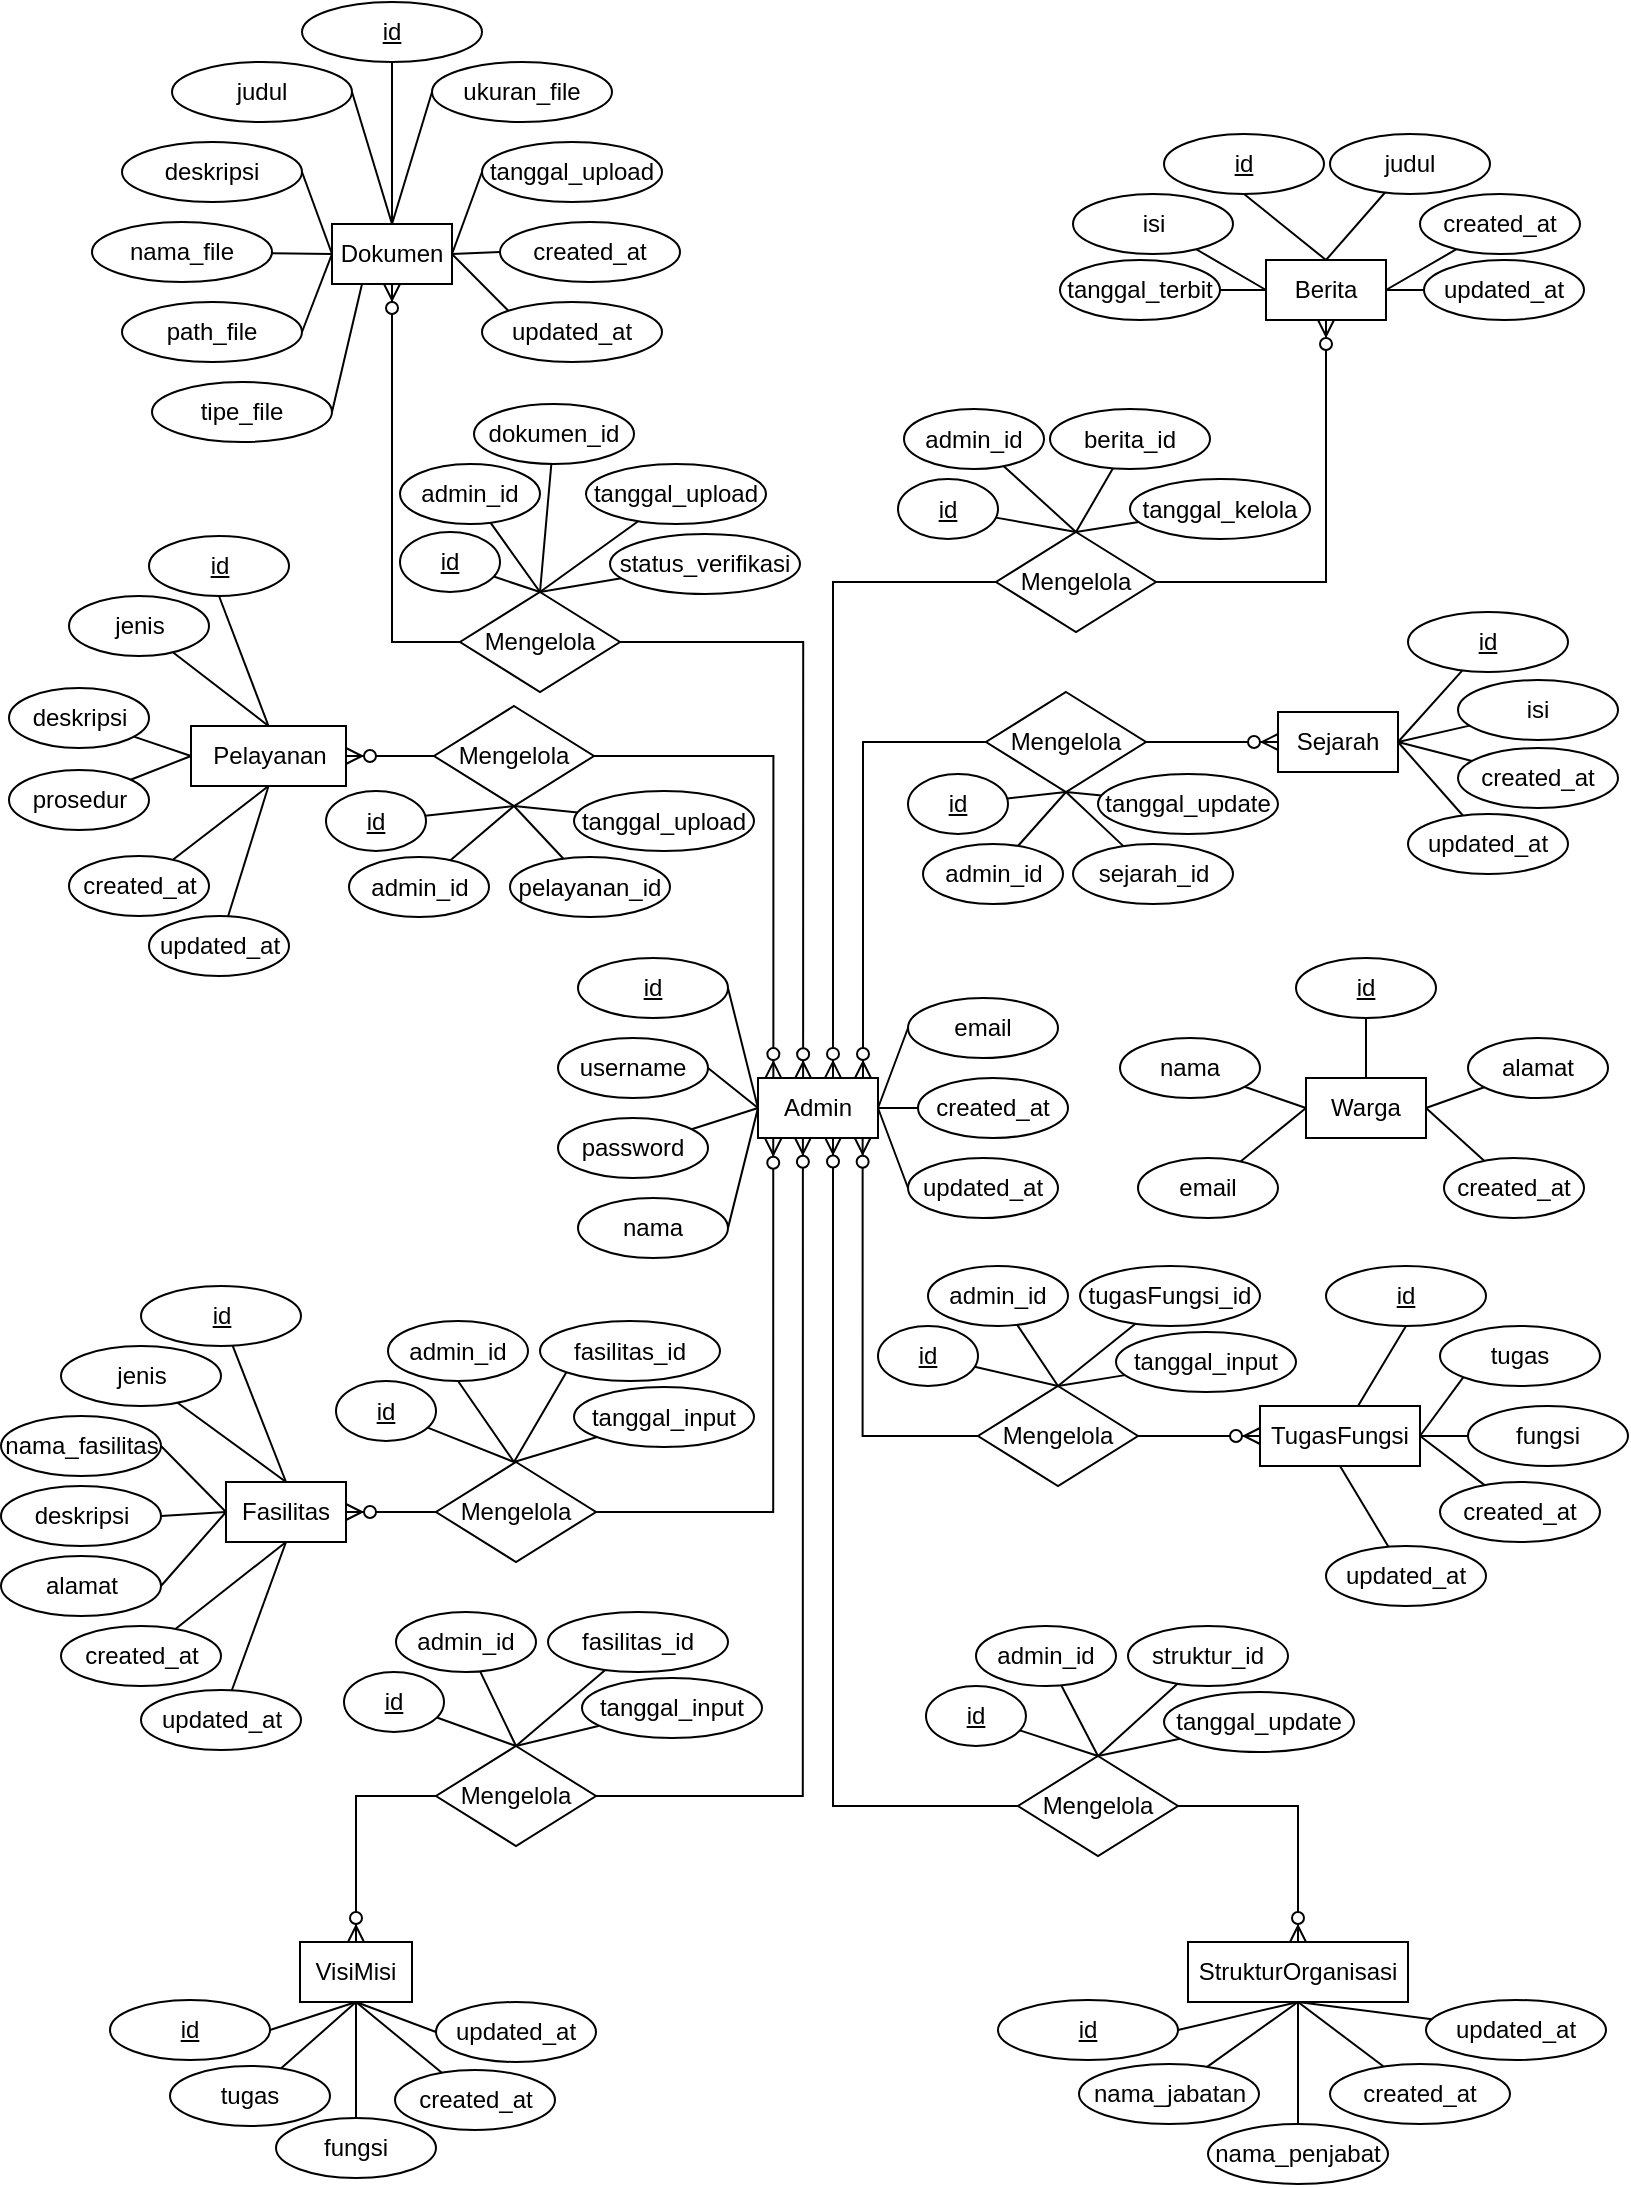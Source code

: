 <mxfile version="27.0.5">
  <diagram name="Page-1" id="Gd6AUDYWB9hMmStg1P0N">
    <mxGraphModel dx="827" dy="678" grid="1" gridSize="10" guides="1" tooltips="1" connect="1" arrows="1" fold="1" page="1" pageScale="1" pageWidth="827" pageHeight="1169" math="0" shadow="0">
      <root>
        <mxCell id="0" />
        <mxCell id="1" parent="0" />
        <mxCell id="0zm7XcYfvjShml4HNNp9-40" style="rounded=0;orthogonalLoop=1;jettySize=auto;html=1;entryX=1;entryY=0.5;entryDx=0;entryDy=0;endArrow=none;startFill=0;exitX=0;exitY=0.5;exitDx=0;exitDy=0;movable=1;resizable=1;rotatable=1;deletable=1;editable=1;locked=0;connectable=1;" parent="1" source="0zm7XcYfvjShml4HNNp9-1" target="0zm7XcYfvjShml4HNNp9-13" edge="1">
          <mxGeometry relative="1" as="geometry">
            <mxPoint x="376" y="565" as="sourcePoint" />
          </mxGeometry>
        </mxCell>
        <mxCell id="0zm7XcYfvjShml4HNNp9-1" value="Admin" style="html=1;dashed=0;whiteSpace=wrap;movable=1;resizable=1;rotatable=1;deletable=1;editable=1;locked=0;connectable=1;" parent="1" vertex="1">
          <mxGeometry x="386" y="550" width="60" height="30" as="geometry" />
        </mxCell>
        <mxCell id="0zm7XcYfvjShml4HNNp9-47" style="rounded=0;orthogonalLoop=1;jettySize=auto;html=1;entryX=0.5;entryY=1;entryDx=0;entryDy=0;endArrow=none;startFill=0;movable=1;resizable=1;rotatable=1;deletable=1;editable=1;locked=0;connectable=1;" parent="1" source="0zm7XcYfvjShml4HNNp9-4" target="0zm7XcYfvjShml4HNNp9-26" edge="1">
          <mxGeometry relative="1" as="geometry" />
        </mxCell>
        <mxCell id="0zm7XcYfvjShml4HNNp9-48" style="rounded=0;orthogonalLoop=1;jettySize=auto;html=1;entryX=1;entryY=0.5;entryDx=0;entryDy=0;endArrow=none;startFill=0;exitX=0.5;exitY=0;exitDx=0;exitDy=0;movable=1;resizable=1;rotatable=1;deletable=1;editable=1;locked=0;connectable=1;" parent="1" source="0zm7XcYfvjShml4HNNp9-4" target="0zm7XcYfvjShml4HNNp9-27" edge="1">
          <mxGeometry relative="1" as="geometry" />
        </mxCell>
        <mxCell id="0zm7XcYfvjShml4HNNp9-49" style="rounded=0;orthogonalLoop=1;jettySize=auto;html=1;entryX=0;entryY=0.5;entryDx=0;entryDy=0;endArrow=none;startFill=0;exitX=0.5;exitY=0;exitDx=0;exitDy=0;movable=1;resizable=1;rotatable=1;deletable=1;editable=1;locked=0;connectable=1;" parent="1" source="0zm7XcYfvjShml4HNNp9-4" target="0zm7XcYfvjShml4HNNp9-35" edge="1">
          <mxGeometry relative="1" as="geometry" />
        </mxCell>
        <mxCell id="0zm7XcYfvjShml4HNNp9-4" value="Dokumen" style="html=1;dashed=0;whiteSpace=wrap;movable=1;resizable=1;rotatable=1;deletable=1;editable=1;locked=0;connectable=1;" parent="1" vertex="1">
          <mxGeometry x="173" y="123" width="60" height="30" as="geometry" />
        </mxCell>
        <mxCell id="0zm7XcYfvjShml4HNNp9-65" style="rounded=0;orthogonalLoop=1;jettySize=auto;html=1;entryX=0.5;entryY=1;entryDx=0;entryDy=0;endArrow=none;startFill=0;movable=1;resizable=1;rotatable=1;deletable=1;editable=1;locked=0;connectable=1;exitX=0.5;exitY=0;exitDx=0;exitDy=0;" parent="1" source="0zm7XcYfvjShml4HNNp9-7" target="0zm7XcYfvjShml4HNNp9-58" edge="1">
          <mxGeometry relative="1" as="geometry" />
        </mxCell>
        <mxCell id="0zm7XcYfvjShml4HNNp9-7" value="Berita" style="html=1;dashed=0;whiteSpace=wrap;movable=1;resizable=1;rotatable=1;deletable=1;editable=1;locked=0;connectable=1;" parent="1" vertex="1">
          <mxGeometry x="640" y="141" width="60" height="30" as="geometry" />
        </mxCell>
        <mxCell id="0zm7XcYfvjShml4HNNp9-8" value="Sejarah" style="html=1;dashed=0;whiteSpace=wrap;" parent="1" vertex="1">
          <mxGeometry x="646" y="367" width="60" height="30" as="geometry" />
        </mxCell>
        <mxCell id="0zm7XcYfvjShml4HNNp9-9" value="StrukturOrganisasi" style="html=1;dashed=0;whiteSpace=wrap;" parent="1" vertex="1">
          <mxGeometry x="601" y="982" width="110" height="30" as="geometry" />
        </mxCell>
        <mxCell id="0zm7XcYfvjShml4HNNp9-11" value="Fasilitas" style="html=1;dashed=0;whiteSpace=wrap;" parent="1" vertex="1">
          <mxGeometry x="120" y="752" width="60" height="30" as="geometry" />
        </mxCell>
        <mxCell id="0zm7XcYfvjShml4HNNp9-12" value="Warga" style="html=1;dashed=0;whiteSpace=wrap;" parent="1" vertex="1">
          <mxGeometry x="660" y="550" width="60" height="30" as="geometry" />
        </mxCell>
        <mxCell id="0zm7XcYfvjShml4HNNp9-13" value="id" style="ellipse;whiteSpace=wrap;html=1;align=center;fontStyle=4;movable=1;resizable=1;rotatable=1;deletable=1;editable=1;locked=0;connectable=1;" parent="1" vertex="1">
          <mxGeometry x="296" y="490" width="75" height="30" as="geometry" />
        </mxCell>
        <mxCell id="0zm7XcYfvjShml4HNNp9-41" style="rounded=0;orthogonalLoop=1;jettySize=auto;html=1;entryX=0;entryY=0.5;entryDx=0;entryDy=0;endArrow=none;startFill=0;exitX=1;exitY=0.5;exitDx=0;exitDy=0;movable=1;resizable=1;rotatable=1;deletable=1;editable=1;locked=0;connectable=1;" parent="1" source="0zm7XcYfvjShml4HNNp9-18" target="0zm7XcYfvjShml4HNNp9-1" edge="1">
          <mxGeometry relative="1" as="geometry">
            <mxPoint x="376" y="565" as="targetPoint" />
          </mxGeometry>
        </mxCell>
        <mxCell id="0zm7XcYfvjShml4HNNp9-18" value="username" style="ellipse;whiteSpace=wrap;html=1;align=center;movable=1;resizable=1;rotatable=1;deletable=1;editable=1;locked=0;connectable=1;" parent="1" vertex="1">
          <mxGeometry x="286" y="530" width="75" height="30" as="geometry" />
        </mxCell>
        <mxCell id="0zm7XcYfvjShml4HNNp9-42" style="rounded=0;orthogonalLoop=1;jettySize=auto;html=1;entryX=0;entryY=0.5;entryDx=0;entryDy=0;endArrow=none;startFill=0;movable=1;resizable=1;rotatable=1;deletable=1;editable=1;locked=0;connectable=1;" parent="1" source="0zm7XcYfvjShml4HNNp9-19" target="0zm7XcYfvjShml4HNNp9-1" edge="1">
          <mxGeometry relative="1" as="geometry">
            <mxPoint x="376" y="565" as="targetPoint" />
          </mxGeometry>
        </mxCell>
        <mxCell id="0zm7XcYfvjShml4HNNp9-19" value="password" style="ellipse;whiteSpace=wrap;html=1;align=center;movable=1;resizable=1;rotatable=1;deletable=1;editable=1;locked=0;connectable=1;" parent="1" vertex="1">
          <mxGeometry x="286" y="570" width="75" height="30" as="geometry" />
        </mxCell>
        <mxCell id="0zm7XcYfvjShml4HNNp9-43" style="rounded=0;orthogonalLoop=1;jettySize=auto;html=1;entryX=0;entryY=0.5;entryDx=0;entryDy=0;endArrow=none;startFill=0;exitX=1;exitY=0.5;exitDx=0;exitDy=0;movable=1;resizable=1;rotatable=1;deletable=1;editable=1;locked=0;connectable=1;" parent="1" source="0zm7XcYfvjShml4HNNp9-20" target="0zm7XcYfvjShml4HNNp9-1" edge="1">
          <mxGeometry relative="1" as="geometry">
            <mxPoint x="376" y="565" as="targetPoint" />
          </mxGeometry>
        </mxCell>
        <mxCell id="0zm7XcYfvjShml4HNNp9-20" value="nama" style="ellipse;whiteSpace=wrap;html=1;align=center;movable=1;resizable=1;rotatable=1;deletable=1;editable=1;locked=0;connectable=1;" parent="1" vertex="1">
          <mxGeometry x="296" y="610" width="75" height="30" as="geometry" />
        </mxCell>
        <mxCell id="0zm7XcYfvjShml4HNNp9-44" style="rounded=0;orthogonalLoop=1;jettySize=auto;html=1;entryX=1;entryY=0.5;entryDx=0;entryDy=0;endArrow=none;startFill=0;exitX=0;exitY=0.5;exitDx=0;exitDy=0;movable=1;resizable=1;rotatable=1;deletable=1;editable=1;locked=0;connectable=1;" parent="1" source="0zm7XcYfvjShml4HNNp9-21" target="0zm7XcYfvjShml4HNNp9-1" edge="1">
          <mxGeometry relative="1" as="geometry" />
        </mxCell>
        <mxCell id="0zm7XcYfvjShml4HNNp9-21" value="email" style="ellipse;whiteSpace=wrap;html=1;align=center;movable=1;resizable=1;rotatable=1;deletable=1;editable=1;locked=0;connectable=1;" parent="1" vertex="1">
          <mxGeometry x="461" y="510" width="75" height="30" as="geometry" />
        </mxCell>
        <mxCell id="0zm7XcYfvjShml4HNNp9-45" style="rounded=0;orthogonalLoop=1;jettySize=auto;html=1;entryX=1;entryY=0.5;entryDx=0;entryDy=0;endArrow=none;startFill=0;movable=1;resizable=1;rotatable=1;deletable=1;editable=1;locked=0;connectable=1;" parent="1" source="0zm7XcYfvjShml4HNNp9-22" target="0zm7XcYfvjShml4HNNp9-1" edge="1">
          <mxGeometry relative="1" as="geometry" />
        </mxCell>
        <mxCell id="0zm7XcYfvjShml4HNNp9-22" value="created_at" style="ellipse;whiteSpace=wrap;html=1;align=center;movable=1;resizable=1;rotatable=1;deletable=1;editable=1;locked=0;connectable=1;" parent="1" vertex="1">
          <mxGeometry x="466" y="550" width="75" height="30" as="geometry" />
        </mxCell>
        <mxCell id="0zm7XcYfvjShml4HNNp9-46" style="rounded=0;orthogonalLoop=1;jettySize=auto;html=1;entryX=1;entryY=0.5;entryDx=0;entryDy=0;endArrow=none;startFill=0;exitX=0;exitY=0.5;exitDx=0;exitDy=0;movable=1;resizable=1;rotatable=1;deletable=1;editable=1;locked=0;connectable=1;" parent="1" source="0zm7XcYfvjShml4HNNp9-23" target="0zm7XcYfvjShml4HNNp9-1" edge="1">
          <mxGeometry relative="1" as="geometry" />
        </mxCell>
        <mxCell id="0zm7XcYfvjShml4HNNp9-23" value="updated_at" style="ellipse;whiteSpace=wrap;html=1;align=center;movable=1;resizable=1;rotatable=1;deletable=1;editable=1;locked=0;connectable=1;" parent="1" vertex="1">
          <mxGeometry x="461" y="590" width="75" height="30" as="geometry" />
        </mxCell>
        <mxCell id="0zm7XcYfvjShml4HNNp9-26" value="id" style="ellipse;whiteSpace=wrap;html=1;align=center;fontStyle=4;movable=1;resizable=1;rotatable=1;deletable=1;editable=1;locked=0;connectable=1;" parent="1" vertex="1">
          <mxGeometry x="158" y="12" width="90" height="30" as="geometry" />
        </mxCell>
        <mxCell id="0zm7XcYfvjShml4HNNp9-27" value="judul" style="ellipse;whiteSpace=wrap;html=1;align=center;movable=1;resizable=1;rotatable=1;deletable=1;editable=1;locked=0;connectable=1;" parent="1" vertex="1">
          <mxGeometry x="93" y="42" width="90" height="30" as="geometry" />
        </mxCell>
        <mxCell id="0zm7XcYfvjShml4HNNp9-50" style="rounded=0;orthogonalLoop=1;jettySize=auto;html=1;entryX=0;entryY=0.5;entryDx=0;entryDy=0;endArrow=none;startFill=0;exitX=1;exitY=0.5;exitDx=0;exitDy=0;movable=1;resizable=1;rotatable=1;deletable=1;editable=1;locked=0;connectable=1;" parent="1" source="0zm7XcYfvjShml4HNNp9-28" target="0zm7XcYfvjShml4HNNp9-4" edge="1">
          <mxGeometry relative="1" as="geometry" />
        </mxCell>
        <mxCell id="0zm7XcYfvjShml4HNNp9-28" value="deskripsi" style="ellipse;whiteSpace=wrap;html=1;align=center;movable=1;resizable=1;rotatable=1;deletable=1;editable=1;locked=0;connectable=1;" parent="1" vertex="1">
          <mxGeometry x="68" y="82" width="90" height="30" as="geometry" />
        </mxCell>
        <mxCell id="0zm7XcYfvjShml4HNNp9-51" style="rounded=0;orthogonalLoop=1;jettySize=auto;html=1;entryX=0;entryY=0.5;entryDx=0;entryDy=0;endArrow=none;startFill=0;movable=1;resizable=1;rotatable=1;deletable=1;editable=1;locked=0;connectable=1;" parent="1" source="0zm7XcYfvjShml4HNNp9-32" target="0zm7XcYfvjShml4HNNp9-4" edge="1">
          <mxGeometry relative="1" as="geometry" />
        </mxCell>
        <mxCell id="0zm7XcYfvjShml4HNNp9-32" value="nama_file" style="ellipse;whiteSpace=wrap;html=1;align=center;movable=1;resizable=1;rotatable=1;deletable=1;editable=1;locked=0;connectable=1;" parent="1" vertex="1">
          <mxGeometry x="53" y="122" width="90" height="30" as="geometry" />
        </mxCell>
        <mxCell id="0zm7XcYfvjShml4HNNp9-52" style="rounded=0;orthogonalLoop=1;jettySize=auto;html=1;entryX=0;entryY=0.5;entryDx=0;entryDy=0;endArrow=none;startFill=0;exitX=1;exitY=0.5;exitDx=0;exitDy=0;movable=1;resizable=1;rotatable=1;deletable=1;editable=1;locked=0;connectable=1;" parent="1" source="0zm7XcYfvjShml4HNNp9-33" target="0zm7XcYfvjShml4HNNp9-4" edge="1">
          <mxGeometry relative="1" as="geometry" />
        </mxCell>
        <mxCell id="0zm7XcYfvjShml4HNNp9-33" value="path_file" style="ellipse;whiteSpace=wrap;html=1;align=center;movable=1;resizable=1;rotatable=1;deletable=1;editable=1;locked=0;connectable=1;" parent="1" vertex="1">
          <mxGeometry x="68" y="162" width="90" height="30" as="geometry" />
        </mxCell>
        <mxCell id="0zm7XcYfvjShml4HNNp9-53" style="rounded=0;orthogonalLoop=1;jettySize=auto;html=1;entryX=0.25;entryY=1;entryDx=0;entryDy=0;endArrow=none;startFill=0;exitX=1;exitY=0.5;exitDx=0;exitDy=0;movable=1;resizable=1;rotatable=1;deletable=1;editable=1;locked=0;connectable=1;" parent="1" source="0zm7XcYfvjShml4HNNp9-34" target="0zm7XcYfvjShml4HNNp9-4" edge="1">
          <mxGeometry relative="1" as="geometry" />
        </mxCell>
        <mxCell id="0zm7XcYfvjShml4HNNp9-34" value="tipe_file" style="ellipse;whiteSpace=wrap;html=1;align=center;movable=1;resizable=1;rotatable=1;deletable=1;editable=1;locked=0;connectable=1;" parent="1" vertex="1">
          <mxGeometry x="83" y="202" width="90" height="30" as="geometry" />
        </mxCell>
        <mxCell id="0zm7XcYfvjShml4HNNp9-35" value="ukuran_file" style="ellipse;whiteSpace=wrap;html=1;align=center;movable=1;resizable=1;rotatable=1;deletable=1;editable=1;locked=0;connectable=1;" parent="1" vertex="1">
          <mxGeometry x="223" y="42" width="90" height="30" as="geometry" />
        </mxCell>
        <mxCell id="0zm7XcYfvjShml4HNNp9-56" style="rounded=0;orthogonalLoop=1;jettySize=auto;html=1;entryX=1;entryY=0.5;entryDx=0;entryDy=0;endArrow=none;startFill=0;movable=1;resizable=1;rotatable=1;deletable=1;editable=1;locked=0;connectable=1;exitX=0;exitY=0.5;exitDx=0;exitDy=0;" parent="1" source="0zm7XcYfvjShml4HNNp9-37" target="0zm7XcYfvjShml4HNNp9-4" edge="1">
          <mxGeometry relative="1" as="geometry" />
        </mxCell>
        <mxCell id="0zm7XcYfvjShml4HNNp9-37" value="tanggal_upload" style="ellipse;whiteSpace=wrap;html=1;align=center;movable=1;resizable=1;rotatable=1;deletable=1;editable=1;locked=0;connectable=1;" parent="1" vertex="1">
          <mxGeometry x="248" y="82" width="90" height="30" as="geometry" />
        </mxCell>
        <mxCell id="0zm7XcYfvjShml4HNNp9-57" style="rounded=0;orthogonalLoop=1;jettySize=auto;html=1;entryX=1;entryY=0.5;entryDx=0;entryDy=0;endArrow=none;startFill=0;exitX=0;exitY=0.5;exitDx=0;exitDy=0;movable=1;resizable=1;rotatable=1;deletable=1;editable=1;locked=0;connectable=1;" parent="1" source="0zm7XcYfvjShml4HNNp9-38" target="0zm7XcYfvjShml4HNNp9-4" edge="1">
          <mxGeometry relative="1" as="geometry" />
        </mxCell>
        <mxCell id="0zm7XcYfvjShml4HNNp9-38" value="created_at" style="ellipse;whiteSpace=wrap;html=1;align=center;movable=1;resizable=1;rotatable=1;deletable=1;editable=1;locked=0;connectable=1;" parent="1" vertex="1">
          <mxGeometry x="257" y="122" width="90" height="30" as="geometry" />
        </mxCell>
        <mxCell id="0zm7XcYfvjShml4HNNp9-54" style="rounded=0;orthogonalLoop=1;jettySize=auto;html=1;entryX=1;entryY=0.5;entryDx=0;entryDy=0;exitX=0;exitY=0;exitDx=0;exitDy=0;endArrow=none;startFill=0;movable=1;resizable=1;rotatable=1;deletable=1;editable=1;locked=0;connectable=1;" parent="1" source="0zm7XcYfvjShml4HNNp9-39" target="0zm7XcYfvjShml4HNNp9-4" edge="1">
          <mxGeometry relative="1" as="geometry" />
        </mxCell>
        <mxCell id="0zm7XcYfvjShml4HNNp9-39" value="updated_at" style="ellipse;whiteSpace=wrap;html=1;align=center;movable=1;resizable=1;rotatable=1;deletable=1;editable=1;locked=0;connectable=1;" parent="1" vertex="1">
          <mxGeometry x="248" y="162" width="90" height="30" as="geometry" />
        </mxCell>
        <mxCell id="0zm7XcYfvjShml4HNNp9-58" value="id" style="ellipse;whiteSpace=wrap;html=1;align=center;fontStyle=4;movable=1;resizable=1;rotatable=1;deletable=1;editable=1;locked=0;connectable=1;" parent="1" vertex="1">
          <mxGeometry x="589" y="78" width="80" height="30" as="geometry" />
        </mxCell>
        <mxCell id="LVVY-FQApIFVXLhK9FdI-58" style="rounded=0;orthogonalLoop=1;jettySize=auto;html=1;entryX=0.5;entryY=0;entryDx=0;entryDy=0;endArrow=none;startFill=0;" edge="1" parent="1" source="0zm7XcYfvjShml4HNNp9-59" target="0zm7XcYfvjShml4HNNp9-7">
          <mxGeometry relative="1" as="geometry" />
        </mxCell>
        <mxCell id="0zm7XcYfvjShml4HNNp9-59" value="judul" style="ellipse;whiteSpace=wrap;html=1;align=center;movable=1;resizable=1;rotatable=1;deletable=1;editable=1;locked=0;connectable=1;" parent="1" vertex="1">
          <mxGeometry x="672" y="78" width="80" height="30" as="geometry" />
        </mxCell>
        <mxCell id="0zm7XcYfvjShml4HNNp9-67" style="rounded=0;orthogonalLoop=1;jettySize=auto;html=1;entryX=0;entryY=0.5;entryDx=0;entryDy=0;endArrow=none;startFill=0;movable=1;resizable=1;rotatable=1;deletable=1;editable=1;locked=0;connectable=1;" parent="1" source="0zm7XcYfvjShml4HNNp9-60" target="0zm7XcYfvjShml4HNNp9-7" edge="1">
          <mxGeometry relative="1" as="geometry" />
        </mxCell>
        <mxCell id="0zm7XcYfvjShml4HNNp9-60" value="isi" style="ellipse;whiteSpace=wrap;html=1;align=center;movable=1;resizable=1;rotatable=1;deletable=1;editable=1;locked=0;connectable=1;" parent="1" vertex="1">
          <mxGeometry x="543.5" y="108" width="80" height="30" as="geometry" />
        </mxCell>
        <mxCell id="0zm7XcYfvjShml4HNNp9-68" style="rounded=0;orthogonalLoop=1;jettySize=auto;html=1;entryX=0;entryY=0.5;entryDx=0;entryDy=0;endArrow=none;startFill=0;exitX=1;exitY=0.5;exitDx=0;exitDy=0;movable=1;resizable=1;rotatable=1;deletable=1;editable=1;locked=0;connectable=1;" parent="1" source="0zm7XcYfvjShml4HNNp9-61" target="0zm7XcYfvjShml4HNNp9-7" edge="1">
          <mxGeometry relative="1" as="geometry" />
        </mxCell>
        <mxCell id="0zm7XcYfvjShml4HNNp9-61" value="tanggal_terbit" style="ellipse;whiteSpace=wrap;html=1;align=center;movable=1;resizable=1;rotatable=1;deletable=1;editable=1;locked=0;connectable=1;" parent="1" vertex="1">
          <mxGeometry x="537" y="141" width="80" height="30" as="geometry" />
        </mxCell>
        <mxCell id="0zm7XcYfvjShml4HNNp9-70" style="rounded=0;orthogonalLoop=1;jettySize=auto;html=1;entryX=1;entryY=0.5;entryDx=0;entryDy=0;endArrow=none;startFill=0;movable=1;resizable=1;rotatable=1;deletable=1;editable=1;locked=0;connectable=1;" parent="1" source="0zm7XcYfvjShml4HNNp9-63" target="0zm7XcYfvjShml4HNNp9-7" edge="1">
          <mxGeometry relative="1" as="geometry" />
        </mxCell>
        <mxCell id="0zm7XcYfvjShml4HNNp9-63" value="created_at" style="ellipse;whiteSpace=wrap;html=1;align=center;movable=1;resizable=1;rotatable=1;deletable=1;editable=1;locked=0;connectable=1;" parent="1" vertex="1">
          <mxGeometry x="717" y="108" width="80" height="30" as="geometry" />
        </mxCell>
        <mxCell id="0zm7XcYfvjShml4HNNp9-71" style="rounded=0;orthogonalLoop=1;jettySize=auto;html=1;entryX=1;entryY=0.5;entryDx=0;entryDy=0;endArrow=none;startFill=0;exitX=0;exitY=0.5;exitDx=0;exitDy=0;movable=1;resizable=1;rotatable=1;deletable=1;editable=1;locked=0;connectable=1;" parent="1" source="0zm7XcYfvjShml4HNNp9-64" target="0zm7XcYfvjShml4HNNp9-7" edge="1">
          <mxGeometry relative="1" as="geometry" />
        </mxCell>
        <mxCell id="0zm7XcYfvjShml4HNNp9-64" value="updated_at" style="ellipse;whiteSpace=wrap;html=1;align=center;movable=1;resizable=1;rotatable=1;deletable=1;editable=1;locked=0;connectable=1;" parent="1" vertex="1">
          <mxGeometry x="719" y="141" width="80" height="30" as="geometry" />
        </mxCell>
        <mxCell id="38ia4sdSI4WOzJJ5O3A4-18" style="rounded=0;orthogonalLoop=1;jettySize=auto;html=1;entryX=1;entryY=0.5;entryDx=0;entryDy=0;endArrow=none;startFill=0;" parent="1" source="0zm7XcYfvjShml4HNNp9-73" target="0zm7XcYfvjShml4HNNp9-8" edge="1">
          <mxGeometry relative="1" as="geometry" />
        </mxCell>
        <mxCell id="0zm7XcYfvjShml4HNNp9-73" value="id" style="ellipse;whiteSpace=wrap;html=1;align=center;fontStyle=4;" parent="1" vertex="1">
          <mxGeometry x="711" y="317" width="80" height="30" as="geometry" />
        </mxCell>
        <mxCell id="38ia4sdSI4WOzJJ5O3A4-19" style="rounded=0;orthogonalLoop=1;jettySize=auto;html=1;entryX=1;entryY=0.5;entryDx=0;entryDy=0;endArrow=none;startFill=0;" parent="1" source="0zm7XcYfvjShml4HNNp9-75" target="0zm7XcYfvjShml4HNNp9-8" edge="1">
          <mxGeometry relative="1" as="geometry" />
        </mxCell>
        <mxCell id="0zm7XcYfvjShml4HNNp9-75" value="isi" style="ellipse;whiteSpace=wrap;html=1;align=center;" parent="1" vertex="1">
          <mxGeometry x="736" y="351" width="80" height="30" as="geometry" />
        </mxCell>
        <mxCell id="38ia4sdSI4WOzJJ5O3A4-21" style="rounded=0;orthogonalLoop=1;jettySize=auto;html=1;entryX=1;entryY=0.5;entryDx=0;entryDy=0;endArrow=none;startFill=0;" parent="1" source="0zm7XcYfvjShml4HNNp9-77" target="0zm7XcYfvjShml4HNNp9-8" edge="1">
          <mxGeometry relative="1" as="geometry" />
        </mxCell>
        <mxCell id="0zm7XcYfvjShml4HNNp9-77" value="created_at" style="ellipse;whiteSpace=wrap;html=1;align=center;" parent="1" vertex="1">
          <mxGeometry x="736" y="385" width="80" height="30" as="geometry" />
        </mxCell>
        <mxCell id="38ia4sdSI4WOzJJ5O3A4-22" style="rounded=0;orthogonalLoop=1;jettySize=auto;html=1;entryX=1;entryY=0.5;entryDx=0;entryDy=0;endArrow=none;startFill=0;" parent="1" source="0zm7XcYfvjShml4HNNp9-78" target="0zm7XcYfvjShml4HNNp9-8" edge="1">
          <mxGeometry relative="1" as="geometry" />
        </mxCell>
        <mxCell id="0zm7XcYfvjShml4HNNp9-78" value="updated_at" style="ellipse;whiteSpace=wrap;html=1;align=center;" parent="1" vertex="1">
          <mxGeometry x="711" y="418" width="80" height="30" as="geometry" />
        </mxCell>
        <mxCell id="0zm7XcYfvjShml4HNNp9-90" style="rounded=0;orthogonalLoop=1;jettySize=auto;html=1;entryX=0.5;entryY=1;entryDx=0;entryDy=0;endArrow=none;startFill=0;exitX=1;exitY=0.5;exitDx=0;exitDy=0;" parent="1" source="0zm7XcYfvjShml4HNNp9-84" target="0zm7XcYfvjShml4HNNp9-9" edge="1">
          <mxGeometry relative="1" as="geometry" />
        </mxCell>
        <mxCell id="0zm7XcYfvjShml4HNNp9-84" value="id" style="ellipse;whiteSpace=wrap;html=1;align=center;fontStyle=4;" parent="1" vertex="1">
          <mxGeometry x="506" y="1011" width="90" height="30" as="geometry" />
        </mxCell>
        <mxCell id="0zm7XcYfvjShml4HNNp9-91" style="rounded=0;orthogonalLoop=1;jettySize=auto;html=1;endArrow=none;startFill=0;entryX=0.5;entryY=1;entryDx=0;entryDy=0;" parent="1" source="0zm7XcYfvjShml4HNNp9-85" target="0zm7XcYfvjShml4HNNp9-9" edge="1">
          <mxGeometry relative="1" as="geometry" />
        </mxCell>
        <mxCell id="0zm7XcYfvjShml4HNNp9-85" value="nama_jabatan" style="ellipse;whiteSpace=wrap;html=1;align=center;" parent="1" vertex="1">
          <mxGeometry x="546.5" y="1043" width="90" height="30" as="geometry" />
        </mxCell>
        <mxCell id="0zm7XcYfvjShml4HNNp9-92" style="rounded=0;orthogonalLoop=1;jettySize=auto;html=1;entryX=0.5;entryY=1;entryDx=0;entryDy=0;endArrow=none;startFill=0;exitX=0.5;exitY=0;exitDx=0;exitDy=0;" parent="1" source="0zm7XcYfvjShml4HNNp9-86" target="0zm7XcYfvjShml4HNNp9-9" edge="1">
          <mxGeometry relative="1" as="geometry" />
        </mxCell>
        <mxCell id="0zm7XcYfvjShml4HNNp9-86" value="nama_penjabat" style="ellipse;whiteSpace=wrap;html=1;align=center;" parent="1" vertex="1">
          <mxGeometry x="611" y="1073" width="90" height="30" as="geometry" />
        </mxCell>
        <mxCell id="0zm7XcYfvjShml4HNNp9-94" style="rounded=0;orthogonalLoop=1;jettySize=auto;html=1;entryX=0.5;entryY=1;entryDx=0;entryDy=0;endArrow=none;startFill=0;" parent="1" source="0zm7XcYfvjShml4HNNp9-88" target="0zm7XcYfvjShml4HNNp9-9" edge="1">
          <mxGeometry relative="1" as="geometry" />
        </mxCell>
        <mxCell id="0zm7XcYfvjShml4HNNp9-88" value="created_at" style="ellipse;whiteSpace=wrap;html=1;align=center;" parent="1" vertex="1">
          <mxGeometry x="672" y="1043" width="90" height="30" as="geometry" />
        </mxCell>
        <mxCell id="0zm7XcYfvjShml4HNNp9-95" style="rounded=0;orthogonalLoop=1;jettySize=auto;html=1;entryX=0.5;entryY=1;entryDx=0;entryDy=0;startArrow=none;startFill=0;endArrow=none;" parent="1" source="0zm7XcYfvjShml4HNNp9-89" target="0zm7XcYfvjShml4HNNp9-9" edge="1">
          <mxGeometry relative="1" as="geometry" />
        </mxCell>
        <mxCell id="0zm7XcYfvjShml4HNNp9-89" value="updated_at" style="ellipse;whiteSpace=wrap;html=1;align=center;" parent="1" vertex="1">
          <mxGeometry x="720" y="1011" width="90" height="30" as="geometry" />
        </mxCell>
        <mxCell id="0zm7XcYfvjShml4HNNp9-142" style="rounded=0;orthogonalLoop=1;jettySize=auto;html=1;entryX=0.5;entryY=1;entryDx=0;entryDy=0;endArrow=none;startFill=0;" parent="1" source="0zm7XcYfvjShml4HNNp9-116" target="0zm7XcYfvjShml4HNNp9-118" edge="1">
          <mxGeometry relative="1" as="geometry" />
        </mxCell>
        <mxCell id="0zm7XcYfvjShml4HNNp9-143" style="rounded=0;orthogonalLoop=1;jettySize=auto;html=1;entryX=0;entryY=1;entryDx=0;entryDy=0;endArrow=none;startFill=0;exitX=1;exitY=0.5;exitDx=0;exitDy=0;" parent="1" source="0zm7XcYfvjShml4HNNp9-116" target="0zm7XcYfvjShml4HNNp9-120" edge="1">
          <mxGeometry relative="1" as="geometry" />
        </mxCell>
        <mxCell id="0zm7XcYfvjShml4HNNp9-116" value="TugasFungsi" style="html=1;dashed=0;whiteSpace=wrap;" parent="1" vertex="1">
          <mxGeometry x="637" y="714" width="80" height="30" as="geometry" />
        </mxCell>
        <mxCell id="0zm7XcYfvjShml4HNNp9-118" value="id" style="ellipse;whiteSpace=wrap;html=1;align=center;fontStyle=4;" parent="1" vertex="1">
          <mxGeometry x="670" y="644" width="80" height="30" as="geometry" />
        </mxCell>
        <mxCell id="0zm7XcYfvjShml4HNNp9-120" value="tugas" style="ellipse;whiteSpace=wrap;html=1;align=center;" parent="1" vertex="1">
          <mxGeometry x="727" y="674" width="80" height="30" as="geometry" />
        </mxCell>
        <mxCell id="0zm7XcYfvjShml4HNNp9-144" style="rounded=0;orthogonalLoop=1;jettySize=auto;html=1;entryX=1;entryY=0.5;entryDx=0;entryDy=0;endArrow=none;startFill=0;exitX=0;exitY=0.5;exitDx=0;exitDy=0;" parent="1" source="0zm7XcYfvjShml4HNNp9-122" target="0zm7XcYfvjShml4HNNp9-116" edge="1">
          <mxGeometry relative="1" as="geometry" />
        </mxCell>
        <mxCell id="0zm7XcYfvjShml4HNNp9-122" value="fungsi" style="ellipse;whiteSpace=wrap;html=1;align=center;" parent="1" vertex="1">
          <mxGeometry x="741" y="714" width="80" height="30" as="geometry" />
        </mxCell>
        <mxCell id="0zm7XcYfvjShml4HNNp9-146" style="rounded=0;orthogonalLoop=1;jettySize=auto;html=1;entryX=1;entryY=0.5;entryDx=0;entryDy=0;endArrow=none;startFill=0;" parent="1" source="0zm7XcYfvjShml4HNNp9-126" target="0zm7XcYfvjShml4HNNp9-116" edge="1">
          <mxGeometry relative="1" as="geometry" />
        </mxCell>
        <mxCell id="0zm7XcYfvjShml4HNNp9-126" value="created_at" style="ellipse;whiteSpace=wrap;html=1;align=center;" parent="1" vertex="1">
          <mxGeometry x="727" y="752" width="80" height="30" as="geometry" />
        </mxCell>
        <mxCell id="0zm7XcYfvjShml4HNNp9-147" style="rounded=0;orthogonalLoop=1;jettySize=auto;html=1;entryX=0.5;entryY=1;entryDx=0;entryDy=0;endArrow=none;startFill=0;" parent="1" source="0zm7XcYfvjShml4HNNp9-128" target="0zm7XcYfvjShml4HNNp9-116" edge="1">
          <mxGeometry relative="1" as="geometry" />
        </mxCell>
        <mxCell id="0zm7XcYfvjShml4HNNp9-128" value="updated_at" style="ellipse;whiteSpace=wrap;html=1;align=center;" parent="1" vertex="1">
          <mxGeometry x="670" y="784" width="80" height="30" as="geometry" />
        </mxCell>
        <mxCell id="0zm7XcYfvjShml4HNNp9-129" value="VisiMisi" style="html=1;dashed=0;whiteSpace=wrap;" parent="1" vertex="1">
          <mxGeometry x="157" y="982" width="56" height="30" as="geometry" />
        </mxCell>
        <mxCell id="0zm7XcYfvjShml4HNNp9-130" style="rounded=0;orthogonalLoop=1;jettySize=auto;html=1;entryX=0.5;entryY=1;entryDx=0;entryDy=0;endArrow=none;startFill=0;exitX=1;exitY=0.5;exitDx=0;exitDy=0;" parent="1" source="0zm7XcYfvjShml4HNNp9-131" target="0zm7XcYfvjShml4HNNp9-129" edge="1">
          <mxGeometry relative="1" as="geometry">
            <mxPoint x="217" y="997" as="targetPoint" />
          </mxGeometry>
        </mxCell>
        <mxCell id="0zm7XcYfvjShml4HNNp9-131" value="id" style="ellipse;whiteSpace=wrap;html=1;align=center;fontStyle=4;" parent="1" vertex="1">
          <mxGeometry x="62" y="1011" width="80" height="30" as="geometry" />
        </mxCell>
        <mxCell id="0zm7XcYfvjShml4HNNp9-132" style="rounded=0;orthogonalLoop=1;jettySize=auto;html=1;endArrow=none;startFill=0;entryX=0.5;entryY=1;entryDx=0;entryDy=0;" parent="1" source="0zm7XcYfvjShml4HNNp9-133" target="0zm7XcYfvjShml4HNNp9-129" edge="1">
          <mxGeometry relative="1" as="geometry">
            <mxPoint x="217" y="997" as="targetPoint" />
          </mxGeometry>
        </mxCell>
        <mxCell id="0zm7XcYfvjShml4HNNp9-133" value="tugas" style="ellipse;whiteSpace=wrap;html=1;align=center;" parent="1" vertex="1">
          <mxGeometry x="92" y="1044" width="80" height="30" as="geometry" />
        </mxCell>
        <mxCell id="0zm7XcYfvjShml4HNNp9-134" style="rounded=0;orthogonalLoop=1;jettySize=auto;html=1;entryX=0.5;entryY=1;entryDx=0;entryDy=0;endArrow=none;startFill=0;exitX=0.5;exitY=0;exitDx=0;exitDy=0;" parent="1" source="0zm7XcYfvjShml4HNNp9-135" target="0zm7XcYfvjShml4HNNp9-129" edge="1">
          <mxGeometry relative="1" as="geometry" />
        </mxCell>
        <mxCell id="0zm7XcYfvjShml4HNNp9-135" value="fungsi" style="ellipse;whiteSpace=wrap;html=1;align=center;" parent="1" vertex="1">
          <mxGeometry x="145" y="1070" width="80" height="30" as="geometry" />
        </mxCell>
        <mxCell id="0zm7XcYfvjShml4HNNp9-138" style="rounded=0;orthogonalLoop=1;jettySize=auto;html=1;entryX=0.5;entryY=1;entryDx=0;entryDy=0;endArrow=none;startFill=0;" parent="1" source="0zm7XcYfvjShml4HNNp9-139" target="0zm7XcYfvjShml4HNNp9-129" edge="1">
          <mxGeometry relative="1" as="geometry" />
        </mxCell>
        <mxCell id="0zm7XcYfvjShml4HNNp9-139" value="created_at" style="ellipse;whiteSpace=wrap;html=1;align=center;" parent="1" vertex="1">
          <mxGeometry x="204.5" y="1046" width="80" height="30" as="geometry" />
        </mxCell>
        <mxCell id="0zm7XcYfvjShml4HNNp9-140" style="rounded=0;orthogonalLoop=1;jettySize=auto;html=1;entryX=0.5;entryY=1;entryDx=0;entryDy=0;startArrow=none;startFill=0;endArrow=none;exitX=0;exitY=0.5;exitDx=0;exitDy=0;" parent="1" source="0zm7XcYfvjShml4HNNp9-141" target="0zm7XcYfvjShml4HNNp9-129" edge="1">
          <mxGeometry relative="1" as="geometry">
            <mxPoint x="223" y="1020" as="sourcePoint" />
          </mxGeometry>
        </mxCell>
        <mxCell id="0zm7XcYfvjShml4HNNp9-141" value="updated_at" style="ellipse;whiteSpace=wrap;html=1;align=center;" parent="1" vertex="1">
          <mxGeometry x="225" y="1012" width="80" height="30" as="geometry" />
        </mxCell>
        <mxCell id="0zm7XcYfvjShml4HNNp9-165" style="rounded=0;orthogonalLoop=1;jettySize=auto;html=1;entryX=0.5;entryY=0;entryDx=0;entryDy=0;endArrow=none;startFill=0;" parent="1" source="0zm7XcYfvjShml4HNNp9-149" target="0zm7XcYfvjShml4HNNp9-11" edge="1">
          <mxGeometry relative="1" as="geometry" />
        </mxCell>
        <mxCell id="0zm7XcYfvjShml4HNNp9-149" value="id" style="ellipse;whiteSpace=wrap;html=1;align=center;fontStyle=4;" parent="1" vertex="1">
          <mxGeometry x="77.5" y="654" width="80" height="30" as="geometry" />
        </mxCell>
        <mxCell id="0zm7XcYfvjShml4HNNp9-163" style="rounded=0;orthogonalLoop=1;jettySize=auto;html=1;entryX=0;entryY=0.5;entryDx=0;entryDy=0;endArrow=none;startFill=0;exitX=1;exitY=0.5;exitDx=0;exitDy=0;" parent="1" source="0zm7XcYfvjShml4HNNp9-150" target="0zm7XcYfvjShml4HNNp9-11" edge="1">
          <mxGeometry relative="1" as="geometry">
            <mxPoint x="120" y="768" as="targetPoint" />
          </mxGeometry>
        </mxCell>
        <mxCell id="0zm7XcYfvjShml4HNNp9-150" value="nama_fasilitas" style="ellipse;whiteSpace=wrap;html=1;align=center;" parent="1" vertex="1">
          <mxGeometry x="7.5" y="719" width="80" height="30" as="geometry" />
        </mxCell>
        <mxCell id="0zm7XcYfvjShml4HNNp9-164" style="rounded=0;orthogonalLoop=1;jettySize=auto;html=1;entryX=0.5;entryY=0;entryDx=0;entryDy=0;endArrow=none;startFill=0;" parent="1" source="0zm7XcYfvjShml4HNNp9-151" target="0zm7XcYfvjShml4HNNp9-11" edge="1">
          <mxGeometry relative="1" as="geometry" />
        </mxCell>
        <mxCell id="0zm7XcYfvjShml4HNNp9-151" value="jenis" style="ellipse;whiteSpace=wrap;html=1;align=center;" parent="1" vertex="1">
          <mxGeometry x="37.5" y="684" width="80" height="30" as="geometry" />
        </mxCell>
        <mxCell id="0zm7XcYfvjShml4HNNp9-161" style="rounded=0;orthogonalLoop=1;jettySize=auto;html=1;entryX=0;entryY=0.5;entryDx=0;entryDy=0;endArrow=none;startFill=0;exitX=1;exitY=0.5;exitDx=0;exitDy=0;" parent="1" source="0zm7XcYfvjShml4HNNp9-153" target="0zm7XcYfvjShml4HNNp9-11" edge="1">
          <mxGeometry relative="1" as="geometry">
            <mxPoint x="120" y="768" as="targetPoint" />
          </mxGeometry>
        </mxCell>
        <mxCell id="0zm7XcYfvjShml4HNNp9-153" value="alamat" style="ellipse;whiteSpace=wrap;html=1;align=center;" parent="1" vertex="1">
          <mxGeometry x="7.5" y="789" width="80" height="30" as="geometry" />
        </mxCell>
        <mxCell id="0zm7XcYfvjShml4HNNp9-162" style="rounded=0;orthogonalLoop=1;jettySize=auto;html=1;entryX=0;entryY=0.5;entryDx=0;entryDy=0;endArrow=none;startFill=0;exitX=1;exitY=0.5;exitDx=0;exitDy=0;" parent="1" source="0zm7XcYfvjShml4HNNp9-154" target="0zm7XcYfvjShml4HNNp9-11" edge="1">
          <mxGeometry relative="1" as="geometry">
            <mxPoint x="120" y="768" as="targetPoint" />
          </mxGeometry>
        </mxCell>
        <mxCell id="0zm7XcYfvjShml4HNNp9-154" value="deskripsi" style="ellipse;whiteSpace=wrap;html=1;align=center;" parent="1" vertex="1">
          <mxGeometry x="7.5" y="754" width="80" height="30" as="geometry" />
        </mxCell>
        <mxCell id="0zm7XcYfvjShml4HNNp9-159" style="rounded=0;orthogonalLoop=1;jettySize=auto;html=1;entryX=0.5;entryY=1;entryDx=0;entryDy=0;endArrow=none;startFill=0;" parent="1" source="0zm7XcYfvjShml4HNNp9-155" target="0zm7XcYfvjShml4HNNp9-11" edge="1">
          <mxGeometry relative="1" as="geometry" />
        </mxCell>
        <mxCell id="0zm7XcYfvjShml4HNNp9-155" value="created_at" style="ellipse;whiteSpace=wrap;html=1;align=center;" parent="1" vertex="1">
          <mxGeometry x="37.5" y="824" width="80" height="30" as="geometry" />
        </mxCell>
        <mxCell id="0zm7XcYfvjShml4HNNp9-158" style="rounded=0;orthogonalLoop=1;jettySize=auto;html=1;entryX=0.5;entryY=1;entryDx=0;entryDy=0;endArrow=none;startFill=0;" parent="1" source="0zm7XcYfvjShml4HNNp9-157" target="0zm7XcYfvjShml4HNNp9-11" edge="1">
          <mxGeometry relative="1" as="geometry" />
        </mxCell>
        <mxCell id="0zm7XcYfvjShml4HNNp9-157" value="updated_at" style="ellipse;whiteSpace=wrap;html=1;align=center;" parent="1" vertex="1">
          <mxGeometry x="77.5" y="856" width="80" height="30" as="geometry" />
        </mxCell>
        <mxCell id="38ia4sdSI4WOzJJ5O3A4-10" style="rounded=0;orthogonalLoop=1;jettySize=auto;html=1;entryX=0.5;entryY=1;entryDx=0;entryDy=0;endArrow=none;startFill=0;exitX=0.5;exitY=0;exitDx=0;exitDy=0;" parent="1" source="38ia4sdSI4WOzJJ5O3A4-2" target="38ia4sdSI4WOzJJ5O3A4-3" edge="1">
          <mxGeometry relative="1" as="geometry" />
        </mxCell>
        <mxCell id="38ia4sdSI4WOzJJ5O3A4-2" value="Pelayanan" style="html=1;dashed=0;whiteSpace=wrap;" parent="1" vertex="1">
          <mxGeometry x="102.5" y="374" width="77.5" height="30" as="geometry" />
        </mxCell>
        <mxCell id="38ia4sdSI4WOzJJ5O3A4-3" value="id" style="ellipse;whiteSpace=wrap;html=1;align=center;fontStyle=4;" parent="1" vertex="1">
          <mxGeometry x="81.5" y="279" width="70" height="30" as="geometry" />
        </mxCell>
        <mxCell id="38ia4sdSI4WOzJJ5O3A4-12" style="rounded=0;orthogonalLoop=1;jettySize=auto;html=1;entryX=0.5;entryY=0;entryDx=0;entryDy=0;endArrow=none;startFill=0;" parent="1" source="38ia4sdSI4WOzJJ5O3A4-4" target="38ia4sdSI4WOzJJ5O3A4-2" edge="1">
          <mxGeometry relative="1" as="geometry" />
        </mxCell>
        <mxCell id="38ia4sdSI4WOzJJ5O3A4-4" value="jenis" style="ellipse;whiteSpace=wrap;html=1;align=center;" parent="1" vertex="1">
          <mxGeometry x="41.5" y="309" width="70" height="30" as="geometry" />
        </mxCell>
        <mxCell id="38ia4sdSI4WOzJJ5O3A4-13" style="rounded=0;orthogonalLoop=1;jettySize=auto;html=1;entryX=0;entryY=0.5;entryDx=0;entryDy=0;endArrow=none;startFill=0;" parent="1" source="38ia4sdSI4WOzJJ5O3A4-5" target="38ia4sdSI4WOzJJ5O3A4-2" edge="1">
          <mxGeometry relative="1" as="geometry" />
        </mxCell>
        <mxCell id="38ia4sdSI4WOzJJ5O3A4-5" value="deskripsi" style="ellipse;whiteSpace=wrap;html=1;align=center;" parent="1" vertex="1">
          <mxGeometry x="11.5" y="355" width="70" height="30" as="geometry" />
        </mxCell>
        <mxCell id="38ia4sdSI4WOzJJ5O3A4-14" style="rounded=0;orthogonalLoop=1;jettySize=auto;html=1;entryX=0;entryY=0.5;entryDx=0;entryDy=0;endArrow=none;startFill=0;" parent="1" source="38ia4sdSI4WOzJJ5O3A4-6" target="38ia4sdSI4WOzJJ5O3A4-2" edge="1">
          <mxGeometry relative="1" as="geometry" />
        </mxCell>
        <mxCell id="38ia4sdSI4WOzJJ5O3A4-6" value="prosedur" style="ellipse;whiteSpace=wrap;html=1;align=center;" parent="1" vertex="1">
          <mxGeometry x="11.5" y="396" width="70" height="30" as="geometry" />
        </mxCell>
        <mxCell id="38ia4sdSI4WOzJJ5O3A4-16" style="rounded=0;orthogonalLoop=1;jettySize=auto;html=1;entryX=0.5;entryY=1;entryDx=0;entryDy=0;endArrow=none;startFill=0;" parent="1" source="38ia4sdSI4WOzJJ5O3A4-8" target="38ia4sdSI4WOzJJ5O3A4-2" edge="1">
          <mxGeometry relative="1" as="geometry" />
        </mxCell>
        <mxCell id="38ia4sdSI4WOzJJ5O3A4-8" value="created_at" style="ellipse;whiteSpace=wrap;html=1;align=center;" parent="1" vertex="1">
          <mxGeometry x="41.5" y="439" width="70" height="30" as="geometry" />
        </mxCell>
        <mxCell id="38ia4sdSI4WOzJJ5O3A4-17" style="rounded=0;orthogonalLoop=1;jettySize=auto;html=1;entryX=0.5;entryY=1;entryDx=0;entryDy=0;endArrow=none;startFill=0;" parent="1" source="38ia4sdSI4WOzJJ5O3A4-9" target="38ia4sdSI4WOzJJ5O3A4-2" edge="1">
          <mxGeometry relative="1" as="geometry" />
        </mxCell>
        <mxCell id="38ia4sdSI4WOzJJ5O3A4-9" value="updated_at" style="ellipse;whiteSpace=wrap;html=1;align=center;" parent="1" vertex="1">
          <mxGeometry x="81.5" y="469" width="70" height="30" as="geometry" />
        </mxCell>
        <mxCell id="38ia4sdSI4WOzJJ5O3A4-23" value="Mengelola" style="shape=rhombus;html=1;dashed=0;whiteSpace=wrap;perimeter=rhombusPerimeter;" parent="1" vertex="1">
          <mxGeometry x="237" y="307" width="80" height="50" as="geometry" />
        </mxCell>
        <mxCell id="38ia4sdSI4WOzJJ5O3A4-26" value="" style="edgeStyle=orthogonalEdgeStyle;fontSize=12;html=1;endArrow=ERzeroToMany;endFill=1;rounded=0;entryX=0.5;entryY=1;entryDx=0;entryDy=0;exitX=0;exitY=0.5;exitDx=0;exitDy=0;" parent="1" source="38ia4sdSI4WOzJJ5O3A4-23" target="0zm7XcYfvjShml4HNNp9-4" edge="1">
          <mxGeometry width="100" height="100" relative="1" as="geometry">
            <mxPoint x="200" y="343" as="sourcePoint" />
            <mxPoint x="300" y="243" as="targetPoint" />
          </mxGeometry>
        </mxCell>
        <mxCell id="38ia4sdSI4WOzJJ5O3A4-27" value="Mengelola" style="shape=rhombus;html=1;dashed=0;whiteSpace=wrap;perimeter=rhombusPerimeter;" parent="1" vertex="1">
          <mxGeometry x="505" y="277" width="80" height="50" as="geometry" />
        </mxCell>
        <mxCell id="38ia4sdSI4WOzJJ5O3A4-29" value="" style="edgeStyle=orthogonalEdgeStyle;fontSize=12;html=1;endArrow=ERzeroToMany;endFill=1;rounded=0;entryX=0.5;entryY=1;entryDx=0;entryDy=0;exitX=1;exitY=0.5;exitDx=0;exitDy=0;" parent="1" source="38ia4sdSI4WOzJJ5O3A4-27" target="0zm7XcYfvjShml4HNNp9-7" edge="1">
          <mxGeometry width="100" height="100" relative="1" as="geometry">
            <mxPoint x="572" y="398" as="sourcePoint" />
            <mxPoint x="516" y="243" as="targetPoint" />
          </mxGeometry>
        </mxCell>
        <mxCell id="38ia4sdSI4WOzJJ5O3A4-30" value="Mengelola" style="shape=rhombus;html=1;dashed=0;whiteSpace=wrap;perimeter=rhombusPerimeter;" parent="1" vertex="1">
          <mxGeometry x="224" y="364" width="80" height="50" as="geometry" />
        </mxCell>
        <mxCell id="38ia4sdSI4WOzJJ5O3A4-32" value="" style="fontSize=12;html=1;endArrow=ERzeroToMany;endFill=1;rounded=0;entryX=1;entryY=0.5;entryDx=0;entryDy=0;exitX=0;exitY=0.5;exitDx=0;exitDy=0;edgeStyle=orthogonalEdgeStyle;" parent="1" source="38ia4sdSI4WOzJJ5O3A4-30" target="38ia4sdSI4WOzJJ5O3A4-2" edge="1">
          <mxGeometry width="100" height="100" relative="1" as="geometry">
            <mxPoint x="133.5" y="413" as="sourcePoint" />
            <mxPoint x="152.5" y="353" as="targetPoint" />
          </mxGeometry>
        </mxCell>
        <mxCell id="38ia4sdSI4WOzJJ5O3A4-34" value="Mengelola" style="shape=rhombus;html=1;dashed=0;whiteSpace=wrap;perimeter=rhombusPerimeter;" parent="1" vertex="1">
          <mxGeometry x="500" y="357" width="80" height="50" as="geometry" />
        </mxCell>
        <mxCell id="38ia4sdSI4WOzJJ5O3A4-36" value="" style="fontSize=12;html=1;endArrow=ERzeroToMany;endFill=1;rounded=0;entryX=0;entryY=0.5;entryDx=0;entryDy=0;exitX=1;exitY=0.5;exitDx=0;exitDy=0;edgeStyle=orthogonalEdgeStyle;" parent="1" source="38ia4sdSI4WOzJJ5O3A4-34" target="0zm7XcYfvjShml4HNNp9-8" edge="1">
          <mxGeometry width="100" height="100" relative="1" as="geometry">
            <mxPoint x="601.52" y="468" as="sourcePoint" />
            <mxPoint x="616.52" y="183" as="targetPoint" />
          </mxGeometry>
        </mxCell>
        <mxCell id="38ia4sdSI4WOzJJ5O3A4-37" value="Mengelola" style="shape=rhombus;html=1;dashed=0;whiteSpace=wrap;perimeter=rhombusPerimeter;" parent="1" vertex="1">
          <mxGeometry x="225" y="742" width="80" height="50" as="geometry" />
        </mxCell>
        <mxCell id="38ia4sdSI4WOzJJ5O3A4-39" value="" style="fontSize=12;html=1;endArrow=ERzeroToMany;endFill=1;rounded=0;entryX=1;entryY=0.5;entryDx=0;entryDy=0;exitX=0;exitY=0.5;exitDx=0;exitDy=0;edgeStyle=orthogonalEdgeStyle;" parent="1" source="38ia4sdSI4WOzJJ5O3A4-37" target="0zm7XcYfvjShml4HNNp9-11" edge="1">
          <mxGeometry width="100" height="100" relative="1" as="geometry">
            <mxPoint x="210.5" y="737" as="sourcePoint" />
            <mxPoint x="240" y="697" as="targetPoint" />
          </mxGeometry>
        </mxCell>
        <mxCell id="38ia4sdSI4WOzJJ5O3A4-40" value="Mengelola" style="shape=rhombus;html=1;dashed=0;whiteSpace=wrap;perimeter=rhombusPerimeter;" parent="1" vertex="1">
          <mxGeometry x="225" y="884" width="80" height="50" as="geometry" />
        </mxCell>
        <mxCell id="38ia4sdSI4WOzJJ5O3A4-42" value="" style="fontSize=12;html=1;endArrow=ERzeroToMany;endFill=1;rounded=0;entryX=0.5;entryY=0;entryDx=0;entryDy=0;exitX=0;exitY=0.5;exitDx=0;exitDy=0;edgeStyle=orthogonalEdgeStyle;" parent="1" source="38ia4sdSI4WOzJJ5O3A4-40" target="0zm7XcYfvjShml4HNNp9-129" edge="1">
          <mxGeometry width="100" height="100" relative="1" as="geometry">
            <mxPoint x="229.5" y="822" as="sourcePoint" />
            <mxPoint x="199" y="852" as="targetPoint" />
          </mxGeometry>
        </mxCell>
        <mxCell id="38ia4sdSI4WOzJJ5O3A4-43" value="Mengelola" style="shape=rhombus;html=1;dashed=0;whiteSpace=wrap;perimeter=rhombusPerimeter;" parent="1" vertex="1">
          <mxGeometry x="516" y="889" width="80" height="50" as="geometry" />
        </mxCell>
        <mxCell id="38ia4sdSI4WOzJJ5O3A4-45" value="" style="fontSize=12;html=1;endArrow=ERzeroToMany;endFill=1;rounded=0;entryX=0.5;entryY=0;entryDx=0;entryDy=0;exitX=1;exitY=0.5;exitDx=0;exitDy=0;edgeStyle=orthogonalEdgeStyle;" parent="1" source="38ia4sdSI4WOzJJ5O3A4-43" target="0zm7XcYfvjShml4HNNp9-9" edge="1">
          <mxGeometry width="100" height="100" relative="1" as="geometry">
            <mxPoint x="327.5" y="752" as="sourcePoint" />
            <mxPoint x="330" y="912" as="targetPoint" />
          </mxGeometry>
        </mxCell>
        <mxCell id="38ia4sdSI4WOzJJ5O3A4-47" value="Mengelola" style="shape=rhombus;html=1;dashed=0;whiteSpace=wrap;perimeter=rhombusPerimeter;" parent="1" vertex="1">
          <mxGeometry x="496" y="704" width="80" height="50" as="geometry" />
        </mxCell>
        <mxCell id="38ia4sdSI4WOzJJ5O3A4-49" value="" style="fontSize=12;html=1;endArrow=ERzeroToMany;endFill=1;rounded=0;entryX=0;entryY=0.5;entryDx=0;entryDy=0;exitX=1;exitY=0.5;exitDx=0;exitDy=0;edgeStyle=orthogonalEdgeStyle;" parent="1" source="38ia4sdSI4WOzJJ5O3A4-47" target="0zm7XcYfvjShml4HNNp9-116" edge="1">
          <mxGeometry width="100" height="100" relative="1" as="geometry">
            <mxPoint x="361.5" y="614" as="sourcePoint" />
            <mxPoint x="605" y="844" as="targetPoint" />
          </mxGeometry>
        </mxCell>
        <mxCell id="38ia4sdSI4WOzJJ5O3A4-57" style="rounded=0;orthogonalLoop=1;jettySize=auto;html=1;entryX=0.5;entryY=0;entryDx=0;entryDy=0;endArrow=none;startFill=0;" parent="1" source="38ia4sdSI4WOzJJ5O3A4-50" target="0zm7XcYfvjShml4HNNp9-12" edge="1">
          <mxGeometry relative="1" as="geometry" />
        </mxCell>
        <mxCell id="38ia4sdSI4WOzJJ5O3A4-50" value="id" style="ellipse;whiteSpace=wrap;html=1;align=center;fontStyle=4;" parent="1" vertex="1">
          <mxGeometry x="655" y="490" width="70" height="30" as="geometry" />
        </mxCell>
        <mxCell id="38ia4sdSI4WOzJJ5O3A4-56" style="rounded=0;orthogonalLoop=1;jettySize=auto;html=1;entryX=0;entryY=0.5;entryDx=0;entryDy=0;endArrow=none;startFill=0;" parent="1" source="38ia4sdSI4WOzJJ5O3A4-51" target="0zm7XcYfvjShml4HNNp9-12" edge="1">
          <mxGeometry relative="1" as="geometry" />
        </mxCell>
        <mxCell id="38ia4sdSI4WOzJJ5O3A4-51" value="nama" style="ellipse;whiteSpace=wrap;html=1;align=center;" parent="1" vertex="1">
          <mxGeometry x="567" y="530" width="70" height="30" as="geometry" />
        </mxCell>
        <mxCell id="38ia4sdSI4WOzJJ5O3A4-55" style="rounded=0;orthogonalLoop=1;jettySize=auto;html=1;entryX=0;entryY=0.5;entryDx=0;entryDy=0;endArrow=none;startFill=0;" parent="1" source="38ia4sdSI4WOzJJ5O3A4-52" target="0zm7XcYfvjShml4HNNp9-12" edge="1">
          <mxGeometry relative="1" as="geometry" />
        </mxCell>
        <mxCell id="38ia4sdSI4WOzJJ5O3A4-52" value="email" style="ellipse;whiteSpace=wrap;html=1;align=center;" parent="1" vertex="1">
          <mxGeometry x="576" y="590" width="70" height="30" as="geometry" />
        </mxCell>
        <mxCell id="38ia4sdSI4WOzJJ5O3A4-58" style="rounded=0;orthogonalLoop=1;jettySize=auto;html=1;entryX=1;entryY=0.5;entryDx=0;entryDy=0;endArrow=none;startFill=0;" parent="1" source="38ia4sdSI4WOzJJ5O3A4-53" target="0zm7XcYfvjShml4HNNp9-12" edge="1">
          <mxGeometry relative="1" as="geometry" />
        </mxCell>
        <mxCell id="38ia4sdSI4WOzJJ5O3A4-53" value="alamat" style="ellipse;whiteSpace=wrap;html=1;align=center;" parent="1" vertex="1">
          <mxGeometry x="741" y="530" width="70" height="30" as="geometry" />
        </mxCell>
        <mxCell id="38ia4sdSI4WOzJJ5O3A4-59" style="rounded=0;orthogonalLoop=1;jettySize=auto;html=1;entryX=1;entryY=0.5;entryDx=0;entryDy=0;endArrow=none;startFill=0;" parent="1" source="38ia4sdSI4WOzJJ5O3A4-54" target="0zm7XcYfvjShml4HNNp9-12" edge="1">
          <mxGeometry relative="1" as="geometry" />
        </mxCell>
        <mxCell id="38ia4sdSI4WOzJJ5O3A4-54" value="created_at" style="ellipse;whiteSpace=wrap;html=1;align=center;" parent="1" vertex="1">
          <mxGeometry x="729" y="590" width="70" height="30" as="geometry" />
        </mxCell>
        <mxCell id="uvReJ5teEnLLPFmk90x8-9" style="rounded=0;orthogonalLoop=1;jettySize=auto;html=1;entryX=0.5;entryY=1;entryDx=0;entryDy=0;endArrow=none;startFill=0;" parent="1" source="uvReJ5teEnLLPFmk90x8-2" target="38ia4sdSI4WOzJJ5O3A4-30" edge="1">
          <mxGeometry relative="1" as="geometry" />
        </mxCell>
        <mxCell id="uvReJ5teEnLLPFmk90x8-2" value="admin_id" style="ellipse;whiteSpace=wrap;html=1;align=center;direction=west;" parent="1" vertex="1">
          <mxGeometry x="181.5" y="439.5" width="70" height="30" as="geometry" />
        </mxCell>
        <mxCell id="uvReJ5teEnLLPFmk90x8-8" style="rounded=0;orthogonalLoop=1;jettySize=auto;html=1;entryX=0.5;entryY=1;entryDx=0;entryDy=0;endArrow=none;startFill=0;" parent="1" source="uvReJ5teEnLLPFmk90x8-3" target="38ia4sdSI4WOzJJ5O3A4-30" edge="1">
          <mxGeometry relative="1" as="geometry" />
        </mxCell>
        <mxCell id="uvReJ5teEnLLPFmk90x8-3" value="id" style="ellipse;whiteSpace=wrap;html=1;align=center;fontStyle=4;direction=west;" parent="1" vertex="1">
          <mxGeometry x="170" y="406.5" width="50" height="30" as="geometry" />
        </mxCell>
        <mxCell id="uvReJ5teEnLLPFmk90x8-10" style="rounded=0;orthogonalLoop=1;jettySize=auto;html=1;entryX=0.5;entryY=1;entryDx=0;entryDy=0;endArrow=none;startFill=0;" parent="1" source="uvReJ5teEnLLPFmk90x8-4" target="38ia4sdSI4WOzJJ5O3A4-30" edge="1">
          <mxGeometry relative="1" as="geometry" />
        </mxCell>
        <mxCell id="uvReJ5teEnLLPFmk90x8-4" value="pelayanan_id" style="ellipse;whiteSpace=wrap;html=1;align=center;" parent="1" vertex="1">
          <mxGeometry x="262" y="439.5" width="80" height="30" as="geometry" />
        </mxCell>
        <mxCell id="uvReJ5teEnLLPFmk90x8-11" style="rounded=0;orthogonalLoop=1;jettySize=auto;html=1;entryX=0.5;entryY=1;entryDx=0;entryDy=0;endArrow=none;startFill=0;" parent="1" source="uvReJ5teEnLLPFmk90x8-5" target="38ia4sdSI4WOzJJ5O3A4-30" edge="1">
          <mxGeometry relative="1" as="geometry" />
        </mxCell>
        <mxCell id="uvReJ5teEnLLPFmk90x8-5" value="tanggal_upload" style="ellipse;whiteSpace=wrap;html=1;align=center;" parent="1" vertex="1">
          <mxGeometry x="294" y="406.5" width="90" height="30" as="geometry" />
        </mxCell>
        <mxCell id="uvReJ5teEnLLPFmk90x8-13" value="" style="fontSize=12;html=1;endArrow=ERzeroToMany;endFill=1;rounded=0;exitX=1;exitY=0.5;exitDx=0;exitDy=0;edgeStyle=orthogonalEdgeStyle;entryX=0.128;entryY=0.002;entryDx=0;entryDy=0;entryPerimeter=0;" parent="1" source="38ia4sdSI4WOzJJ5O3A4-30" target="0zm7XcYfvjShml4HNNp9-1" edge="1">
          <mxGeometry width="100" height="100" relative="1" as="geometry">
            <mxPoint x="325" y="373" as="sourcePoint" />
            <mxPoint x="397.5" y="550" as="targetPoint" />
          </mxGeometry>
        </mxCell>
        <mxCell id="uvReJ5teEnLLPFmk90x8-15" value="" style="edgeStyle=orthogonalEdgeStyle;fontSize=12;html=1;endArrow=ERzeroToMany;endFill=1;rounded=0;entryX=0.376;entryY=0.005;entryDx=0;entryDy=0;exitX=1;exitY=0.5;exitDx=0;exitDy=0;entryPerimeter=0;" parent="1" source="38ia4sdSI4WOzJJ5O3A4-23" target="0zm7XcYfvjShml4HNNp9-1" edge="1">
          <mxGeometry width="100" height="100" relative="1" as="geometry">
            <mxPoint x="320" y="342" as="sourcePoint" />
            <mxPoint x="280" y="163" as="targetPoint" />
          </mxGeometry>
        </mxCell>
        <mxCell id="uvReJ5teEnLLPFmk90x8-26" style="rounded=0;orthogonalLoop=1;jettySize=auto;html=1;entryX=0.5;entryY=0;entryDx=0;entryDy=0;endArrow=none;startFill=0;" parent="1" source="uvReJ5teEnLLPFmk90x8-16" target="38ia4sdSI4WOzJJ5O3A4-23" edge="1">
          <mxGeometry relative="1" as="geometry" />
        </mxCell>
        <mxCell id="uvReJ5teEnLLPFmk90x8-16" value="admin_id" style="ellipse;whiteSpace=wrap;html=1;align=center;direction=west;" parent="1" vertex="1">
          <mxGeometry x="207" y="243" width="70" height="30" as="geometry" />
        </mxCell>
        <mxCell id="uvReJ5teEnLLPFmk90x8-25" style="rounded=0;orthogonalLoop=1;jettySize=auto;html=1;entryX=0.5;entryY=0;entryDx=0;entryDy=0;endArrow=none;startFill=0;" parent="1" source="uvReJ5teEnLLPFmk90x8-17" target="38ia4sdSI4WOzJJ5O3A4-23" edge="1">
          <mxGeometry relative="1" as="geometry" />
        </mxCell>
        <mxCell id="uvReJ5teEnLLPFmk90x8-17" value="id" style="ellipse;whiteSpace=wrap;html=1;align=center;fontStyle=4;direction=west;" parent="1" vertex="1">
          <mxGeometry x="207" y="277" width="50" height="30" as="geometry" />
        </mxCell>
        <mxCell id="uvReJ5teEnLLPFmk90x8-27" style="rounded=0;orthogonalLoop=1;jettySize=auto;html=1;entryX=0.5;entryY=0;entryDx=0;entryDy=0;endArrow=none;startFill=0;" parent="1" source="uvReJ5teEnLLPFmk90x8-18" target="38ia4sdSI4WOzJJ5O3A4-23" edge="1">
          <mxGeometry relative="1" as="geometry" />
        </mxCell>
        <mxCell id="uvReJ5teEnLLPFmk90x8-18" value="dokumen_id" style="ellipse;whiteSpace=wrap;html=1;align=center;" parent="1" vertex="1">
          <mxGeometry x="244" y="213" width="80" height="30" as="geometry" />
        </mxCell>
        <mxCell id="uvReJ5teEnLLPFmk90x8-28" style="rounded=0;orthogonalLoop=1;jettySize=auto;html=1;entryX=0.5;entryY=0;entryDx=0;entryDy=0;endArrow=none;startFill=0;" parent="1" source="uvReJ5teEnLLPFmk90x8-19" target="38ia4sdSI4WOzJJ5O3A4-23" edge="1">
          <mxGeometry relative="1" as="geometry" />
        </mxCell>
        <mxCell id="uvReJ5teEnLLPFmk90x8-19" value="tanggal_upload" style="ellipse;whiteSpace=wrap;html=1;align=center;" parent="1" vertex="1">
          <mxGeometry x="300" y="243" width="90" height="30" as="geometry" />
        </mxCell>
        <mxCell id="uvReJ5teEnLLPFmk90x8-29" style="rounded=0;orthogonalLoop=1;jettySize=auto;html=1;entryX=0.5;entryY=0;entryDx=0;entryDy=0;endArrow=none;startFill=0;" parent="1" source="uvReJ5teEnLLPFmk90x8-24" target="38ia4sdSI4WOzJJ5O3A4-23" edge="1">
          <mxGeometry relative="1" as="geometry" />
        </mxCell>
        <mxCell id="uvReJ5teEnLLPFmk90x8-24" value="status_verifikasi" style="ellipse;whiteSpace=wrap;html=1;align=center;" parent="1" vertex="1">
          <mxGeometry x="312" y="278" width="95" height="30" as="geometry" />
        </mxCell>
        <mxCell id="uvReJ5teEnLLPFmk90x8-30" value="" style="edgeStyle=orthogonalEdgeStyle;fontSize=12;html=1;endArrow=ERzeroToMany;endFill=1;rounded=0;exitX=0;exitY=0.5;exitDx=0;exitDy=0;entryX=0.625;entryY=-0.002;entryDx=0;entryDy=0;entryPerimeter=0;" parent="1" source="38ia4sdSI4WOzJJ5O3A4-27" target="0zm7XcYfvjShml4HNNp9-1" edge="1">
          <mxGeometry width="100" height="100" relative="1" as="geometry">
            <mxPoint x="463.5" y="401.25" as="sourcePoint" />
            <mxPoint x="420" y="540" as="targetPoint" />
          </mxGeometry>
        </mxCell>
        <mxCell id="uvReJ5teEnLLPFmk90x8-31" value="" style="edgeStyle=orthogonalEdgeStyle;fontSize=12;html=1;endArrow=ERzeroToMany;endFill=1;rounded=0;exitX=0;exitY=0.5;exitDx=0;exitDy=0;entryX=0.875;entryY=0.001;entryDx=0;entryDy=0;entryPerimeter=0;" parent="1" source="38ia4sdSI4WOzJJ5O3A4-34" target="0zm7XcYfvjShml4HNNp9-1" edge="1">
          <mxGeometry width="100" height="100" relative="1" as="geometry">
            <mxPoint x="496" y="238" as="sourcePoint" />
            <mxPoint x="434" y="560" as="targetPoint" />
          </mxGeometry>
        </mxCell>
        <mxCell id="uvReJ5teEnLLPFmk90x8-37" style="rounded=0;orthogonalLoop=1;jettySize=auto;html=1;entryX=0.5;entryY=1;entryDx=0;entryDy=0;endArrow=none;startFill=0;" parent="1" source="uvReJ5teEnLLPFmk90x8-32" target="38ia4sdSI4WOzJJ5O3A4-34" edge="1">
          <mxGeometry relative="1" as="geometry" />
        </mxCell>
        <mxCell id="uvReJ5teEnLLPFmk90x8-32" value="admin_id" style="ellipse;whiteSpace=wrap;html=1;align=center;direction=west;" parent="1" vertex="1">
          <mxGeometry x="468.5" y="433" width="70" height="30" as="geometry" />
        </mxCell>
        <mxCell id="uvReJ5teEnLLPFmk90x8-36" style="rounded=0;orthogonalLoop=1;jettySize=auto;html=1;entryX=0.5;entryY=1;entryDx=0;entryDy=0;endArrow=none;startFill=0;" parent="1" source="uvReJ5teEnLLPFmk90x8-33" target="38ia4sdSI4WOzJJ5O3A4-34" edge="1">
          <mxGeometry relative="1" as="geometry" />
        </mxCell>
        <mxCell id="uvReJ5teEnLLPFmk90x8-33" value="id" style="ellipse;whiteSpace=wrap;html=1;align=center;fontStyle=4;direction=west;" parent="1" vertex="1">
          <mxGeometry x="461" y="398" width="50" height="30" as="geometry" />
        </mxCell>
        <mxCell id="uvReJ5teEnLLPFmk90x8-38" style="rounded=0;orthogonalLoop=1;jettySize=auto;html=1;entryX=0.5;entryY=1;entryDx=0;entryDy=0;endArrow=none;startFill=0;" parent="1" source="uvReJ5teEnLLPFmk90x8-34" target="38ia4sdSI4WOzJJ5O3A4-34" edge="1">
          <mxGeometry relative="1" as="geometry" />
        </mxCell>
        <mxCell id="uvReJ5teEnLLPFmk90x8-34" value="sejarah_id" style="ellipse;whiteSpace=wrap;html=1;align=center;" parent="1" vertex="1">
          <mxGeometry x="543.5" y="433" width="80" height="30" as="geometry" />
        </mxCell>
        <mxCell id="uvReJ5teEnLLPFmk90x8-39" style="rounded=0;orthogonalLoop=1;jettySize=auto;html=1;entryX=0.5;entryY=1;entryDx=0;entryDy=0;endArrow=none;startFill=0;" parent="1" source="uvReJ5teEnLLPFmk90x8-35" target="38ia4sdSI4WOzJJ5O3A4-34" edge="1">
          <mxGeometry relative="1" as="geometry" />
        </mxCell>
        <mxCell id="uvReJ5teEnLLPFmk90x8-35" value="tanggal_update" style="ellipse;whiteSpace=wrap;html=1;align=center;" parent="1" vertex="1">
          <mxGeometry x="556" y="398" width="90" height="30" as="geometry" />
        </mxCell>
        <mxCell id="LVVY-FQApIFVXLhK9FdI-8" style="rounded=0;orthogonalLoop=1;jettySize=auto;html=1;entryX=0.5;entryY=0;entryDx=0;entryDy=0;endArrow=none;startFill=0;" edge="1" parent="1" source="LVVY-FQApIFVXLhK9FdI-1" target="38ia4sdSI4WOzJJ5O3A4-47">
          <mxGeometry relative="1" as="geometry" />
        </mxCell>
        <mxCell id="LVVY-FQApIFVXLhK9FdI-1" value="id" style="ellipse;whiteSpace=wrap;html=1;align=center;fontStyle=4;" vertex="1" parent="1">
          <mxGeometry x="446" y="674" width="50" height="30" as="geometry" />
        </mxCell>
        <mxCell id="LVVY-FQApIFVXLhK9FdI-9" style="rounded=0;orthogonalLoop=1;jettySize=auto;html=1;entryX=0.5;entryY=0;entryDx=0;entryDy=0;endArrow=none;startFill=0;" edge="1" parent="1" source="LVVY-FQApIFVXLhK9FdI-2" target="38ia4sdSI4WOzJJ5O3A4-47">
          <mxGeometry relative="1" as="geometry" />
        </mxCell>
        <mxCell id="LVVY-FQApIFVXLhK9FdI-2" value="admin_id" style="ellipse;whiteSpace=wrap;html=1;align=center;direction=west;" vertex="1" parent="1">
          <mxGeometry x="471" y="644" width="70" height="30" as="geometry" />
        </mxCell>
        <mxCell id="LVVY-FQApIFVXLhK9FdI-3" value="" style="edgeStyle=orthogonalEdgeStyle;fontSize=12;html=1;endArrow=ERzeroToMany;endFill=1;rounded=0;entryX=0.872;entryY=0.996;entryDx=0;entryDy=0;entryPerimeter=0;exitX=0;exitY=0.5;exitDx=0;exitDy=0;" edge="1" parent="1" source="38ia4sdSI4WOzJJ5O3A4-47" target="0zm7XcYfvjShml4HNNp9-1">
          <mxGeometry width="100" height="100" relative="1" as="geometry">
            <mxPoint x="450" y="740" as="sourcePoint" />
            <mxPoint x="420" y="610" as="targetPoint" />
          </mxGeometry>
        </mxCell>
        <mxCell id="LVVY-FQApIFVXLhK9FdI-11" style="rounded=0;orthogonalLoop=1;jettySize=auto;html=1;entryX=0.5;entryY=0;entryDx=0;entryDy=0;endArrow=none;startFill=0;" edge="1" parent="1" source="LVVY-FQApIFVXLhK9FdI-4" target="38ia4sdSI4WOzJJ5O3A4-47">
          <mxGeometry relative="1" as="geometry" />
        </mxCell>
        <mxCell id="LVVY-FQApIFVXLhK9FdI-4" value="tugasFungsi_id" style="ellipse;whiteSpace=wrap;html=1;align=center;" vertex="1" parent="1">
          <mxGeometry x="547" y="644" width="90" height="30" as="geometry" />
        </mxCell>
        <mxCell id="LVVY-FQApIFVXLhK9FdI-10" style="rounded=0;orthogonalLoop=1;jettySize=auto;html=1;entryX=0.5;entryY=0;entryDx=0;entryDy=0;endArrow=none;startFill=0;" edge="1" parent="1" source="LVVY-FQApIFVXLhK9FdI-5" target="38ia4sdSI4WOzJJ5O3A4-47">
          <mxGeometry relative="1" as="geometry" />
        </mxCell>
        <mxCell id="LVVY-FQApIFVXLhK9FdI-5" value="tanggal_input" style="ellipse;whiteSpace=wrap;html=1;align=center;" vertex="1" parent="1">
          <mxGeometry x="565" y="677" width="90" height="30" as="geometry" />
        </mxCell>
        <mxCell id="LVVY-FQApIFVXLhK9FdI-26" style="rounded=0;orthogonalLoop=1;jettySize=auto;html=1;entryX=0.5;entryY=0;entryDx=0;entryDy=0;endArrow=none;startFill=0;" edge="1" parent="1" source="LVVY-FQApIFVXLhK9FdI-21" target="38ia4sdSI4WOzJJ5O3A4-43">
          <mxGeometry relative="1" as="geometry" />
        </mxCell>
        <mxCell id="LVVY-FQApIFVXLhK9FdI-21" value="id" style="ellipse;whiteSpace=wrap;html=1;align=center;fontStyle=4;" vertex="1" parent="1">
          <mxGeometry x="470" y="854" width="50" height="30" as="geometry" />
        </mxCell>
        <mxCell id="LVVY-FQApIFVXLhK9FdI-27" style="rounded=0;orthogonalLoop=1;jettySize=auto;html=1;entryX=0.5;entryY=0;entryDx=0;entryDy=0;endArrow=none;startFill=0;" edge="1" parent="1" source="LVVY-FQApIFVXLhK9FdI-22" target="38ia4sdSI4WOzJJ5O3A4-43">
          <mxGeometry relative="1" as="geometry" />
        </mxCell>
        <mxCell id="LVVY-FQApIFVXLhK9FdI-22" value="admin_id" style="ellipse;whiteSpace=wrap;html=1;align=center;direction=west;" vertex="1" parent="1">
          <mxGeometry x="495" y="824" width="70" height="30" as="geometry" />
        </mxCell>
        <mxCell id="LVVY-FQApIFVXLhK9FdI-28" style="rounded=0;orthogonalLoop=1;jettySize=auto;html=1;entryX=0.5;entryY=0;entryDx=0;entryDy=0;endArrow=none;startFill=0;" edge="1" parent="1" source="LVVY-FQApIFVXLhK9FdI-23" target="38ia4sdSI4WOzJJ5O3A4-43">
          <mxGeometry relative="1" as="geometry" />
        </mxCell>
        <mxCell id="LVVY-FQApIFVXLhK9FdI-23" value="struktur_id" style="ellipse;whiteSpace=wrap;html=1;align=center;" vertex="1" parent="1">
          <mxGeometry x="571" y="824" width="80" height="30" as="geometry" />
        </mxCell>
        <mxCell id="LVVY-FQApIFVXLhK9FdI-29" style="rounded=0;orthogonalLoop=1;jettySize=auto;html=1;entryX=0.5;entryY=0;entryDx=0;entryDy=0;endArrow=none;startFill=0;" edge="1" parent="1" source="LVVY-FQApIFVXLhK9FdI-24" target="38ia4sdSI4WOzJJ5O3A4-43">
          <mxGeometry relative="1" as="geometry" />
        </mxCell>
        <mxCell id="LVVY-FQApIFVXLhK9FdI-24" value="tanggal_update" style="ellipse;whiteSpace=wrap;html=1;align=center;" vertex="1" parent="1">
          <mxGeometry x="589" y="857" width="95" height="30" as="geometry" />
        </mxCell>
        <mxCell id="LVVY-FQApIFVXLhK9FdI-25" value="" style="edgeStyle=orthogonalEdgeStyle;fontSize=12;html=1;endArrow=ERzeroToMany;endFill=1;rounded=0;entryX=0.625;entryY=0.991;entryDx=0;entryDy=0;entryPerimeter=0;exitX=0;exitY=0.5;exitDx=0;exitDy=0;" edge="1" parent="1" source="38ia4sdSI4WOzJJ5O3A4-43" target="0zm7XcYfvjShml4HNNp9-1">
          <mxGeometry width="100" height="100" relative="1" as="geometry">
            <mxPoint x="506" y="739" as="sourcePoint" />
            <mxPoint x="448" y="590" as="targetPoint" />
          </mxGeometry>
        </mxCell>
        <mxCell id="LVVY-FQApIFVXLhK9FdI-36" style="rounded=0;orthogonalLoop=1;jettySize=auto;html=1;entryX=0.5;entryY=0;entryDx=0;entryDy=0;endArrow=none;startFill=0;" edge="1" parent="1" source="LVVY-FQApIFVXLhK9FdI-32">
          <mxGeometry relative="1" as="geometry">
            <mxPoint x="264.0" y="742" as="targetPoint" />
          </mxGeometry>
        </mxCell>
        <mxCell id="LVVY-FQApIFVXLhK9FdI-32" value="id" style="ellipse;whiteSpace=wrap;html=1;align=center;fontStyle=4;" vertex="1" parent="1">
          <mxGeometry x="175" y="701.5" width="50" height="30" as="geometry" />
        </mxCell>
        <mxCell id="LVVY-FQApIFVXLhK9FdI-37" style="rounded=0;orthogonalLoop=1;jettySize=auto;html=1;entryX=0.5;entryY=0;entryDx=0;entryDy=0;endArrow=none;startFill=0;exitX=0.5;exitY=0;exitDx=0;exitDy=0;" edge="1" parent="1" source="LVVY-FQApIFVXLhK9FdI-33">
          <mxGeometry relative="1" as="geometry">
            <mxPoint x="260.22" y="701.491" as="sourcePoint" />
            <mxPoint x="264.0" y="742" as="targetPoint" />
          </mxGeometry>
        </mxCell>
        <mxCell id="LVVY-FQApIFVXLhK9FdI-33" value="admin_id" style="ellipse;whiteSpace=wrap;html=1;align=center;direction=west;" vertex="1" parent="1">
          <mxGeometry x="201" y="671.5" width="70" height="30" as="geometry" />
        </mxCell>
        <mxCell id="LVVY-FQApIFVXLhK9FdI-38" style="rounded=0;orthogonalLoop=1;jettySize=auto;html=1;entryX=0.5;entryY=0;entryDx=0;entryDy=0;endArrow=none;startFill=0;exitX=0;exitY=1;exitDx=0;exitDy=0;" edge="1" parent="1" source="LVVY-FQApIFVXLhK9FdI-34">
          <mxGeometry relative="1" as="geometry">
            <mxPoint x="325.379" y="699.999" as="sourcePoint" />
            <mxPoint x="264.0" y="742" as="targetPoint" />
          </mxGeometry>
        </mxCell>
        <mxCell id="LVVY-FQApIFVXLhK9FdI-34" value="fasilitas_id" style="ellipse;whiteSpace=wrap;html=1;align=center;" vertex="1" parent="1">
          <mxGeometry x="277" y="671.5" width="90" height="30" as="geometry" />
        </mxCell>
        <mxCell id="LVVY-FQApIFVXLhK9FdI-39" style="rounded=0;orthogonalLoop=1;jettySize=auto;html=1;entryX=0.5;entryY=0;entryDx=0;entryDy=0;endArrow=none;startFill=0;" edge="1" parent="1" source="LVVY-FQApIFVXLhK9FdI-35">
          <mxGeometry relative="1" as="geometry">
            <mxPoint x="264.0" y="742" as="targetPoint" />
          </mxGeometry>
        </mxCell>
        <mxCell id="LVVY-FQApIFVXLhK9FdI-35" value="tanggal_input" style="ellipse;whiteSpace=wrap;html=1;align=center;" vertex="1" parent="1">
          <mxGeometry x="294" y="704.5" width="90" height="30" as="geometry" />
        </mxCell>
        <mxCell id="LVVY-FQApIFVXLhK9FdI-40" value="" style="edgeStyle=orthogonalEdgeStyle;fontSize=12;html=1;endArrow=ERzeroToMany;endFill=1;rounded=0;entryX=0.127;entryY=1.012;entryDx=0;entryDy=0;entryPerimeter=0;exitX=1;exitY=0.5;exitDx=0;exitDy=0;" edge="1" parent="1" source="38ia4sdSI4WOzJJ5O3A4-37" target="0zm7XcYfvjShml4HNNp9-1">
          <mxGeometry width="100" height="100" relative="1" as="geometry">
            <mxPoint x="526" y="924" as="sourcePoint" />
            <mxPoint x="434" y="590" as="targetPoint" />
          </mxGeometry>
        </mxCell>
        <mxCell id="LVVY-FQApIFVXLhK9FdI-46" style="rounded=0;orthogonalLoop=1;jettySize=auto;html=1;entryX=0.5;entryY=0;entryDx=0;entryDy=0;endArrow=none;startFill=0;" edge="1" parent="1" source="LVVY-FQApIFVXLhK9FdI-41" target="38ia4sdSI4WOzJJ5O3A4-40">
          <mxGeometry relative="1" as="geometry" />
        </mxCell>
        <mxCell id="LVVY-FQApIFVXLhK9FdI-41" value="id" style="ellipse;whiteSpace=wrap;html=1;align=center;fontStyle=4;" vertex="1" parent="1">
          <mxGeometry x="179" y="847" width="50" height="30" as="geometry" />
        </mxCell>
        <mxCell id="LVVY-FQApIFVXLhK9FdI-47" style="rounded=0;orthogonalLoop=1;jettySize=auto;html=1;entryX=0.5;entryY=0;entryDx=0;entryDy=0;endArrow=none;startFill=0;" edge="1" parent="1" source="LVVY-FQApIFVXLhK9FdI-42" target="38ia4sdSI4WOzJJ5O3A4-40">
          <mxGeometry relative="1" as="geometry" />
        </mxCell>
        <mxCell id="LVVY-FQApIFVXLhK9FdI-42" value="admin_id" style="ellipse;whiteSpace=wrap;html=1;align=center;direction=west;" vertex="1" parent="1">
          <mxGeometry x="205" y="817" width="70" height="30" as="geometry" />
        </mxCell>
        <mxCell id="LVVY-FQApIFVXLhK9FdI-48" style="rounded=0;orthogonalLoop=1;jettySize=auto;html=1;entryX=0.5;entryY=0;entryDx=0;entryDy=0;endArrow=none;startFill=0;" edge="1" parent="1" source="LVVY-FQApIFVXLhK9FdI-43" target="38ia4sdSI4WOzJJ5O3A4-40">
          <mxGeometry relative="1" as="geometry" />
        </mxCell>
        <mxCell id="LVVY-FQApIFVXLhK9FdI-43" value="fasilitas_id" style="ellipse;whiteSpace=wrap;html=1;align=center;" vertex="1" parent="1">
          <mxGeometry x="281" y="817" width="90" height="30" as="geometry" />
        </mxCell>
        <mxCell id="LVVY-FQApIFVXLhK9FdI-44" value="tanggal_input" style="ellipse;whiteSpace=wrap;html=1;align=center;" vertex="1" parent="1">
          <mxGeometry x="298" y="850" width="90" height="30" as="geometry" />
        </mxCell>
        <mxCell id="LVVY-FQApIFVXLhK9FdI-45" value="" style="edgeStyle=orthogonalEdgeStyle;fontSize=12;html=1;endArrow=ERzeroToMany;endFill=1;rounded=0;entryX=0.374;entryY=0.997;entryDx=0;entryDy=0;entryPerimeter=0;exitX=1;exitY=0.5;exitDx=0;exitDy=0;" edge="1" parent="1" source="38ia4sdSI4WOzJJ5O3A4-40" target="0zm7XcYfvjShml4HNNp9-1">
          <mxGeometry width="100" height="100" relative="1" as="geometry">
            <mxPoint x="315" y="777" as="sourcePoint" />
            <mxPoint x="404" y="590" as="targetPoint" />
          </mxGeometry>
        </mxCell>
        <mxCell id="LVVY-FQApIFVXLhK9FdI-49" style="rounded=0;orthogonalLoop=1;jettySize=auto;html=1;entryX=0.5;entryY=0;entryDx=0;entryDy=0;endArrow=none;startFill=0;" edge="1" parent="1" source="LVVY-FQApIFVXLhK9FdI-44" target="38ia4sdSI4WOzJJ5O3A4-40">
          <mxGeometry relative="1" as="geometry" />
        </mxCell>
        <mxCell id="LVVY-FQApIFVXLhK9FdI-55" style="rounded=0;orthogonalLoop=1;jettySize=auto;html=1;entryX=0.5;entryY=0;entryDx=0;entryDy=0;endArrow=none;startFill=0;" edge="1" parent="1" source="LVVY-FQApIFVXLhK9FdI-50" target="38ia4sdSI4WOzJJ5O3A4-27">
          <mxGeometry relative="1" as="geometry" />
        </mxCell>
        <mxCell id="LVVY-FQApIFVXLhK9FdI-50" value="admin_id" style="ellipse;whiteSpace=wrap;html=1;align=center;direction=west;" vertex="1" parent="1">
          <mxGeometry x="459" y="215.5" width="70" height="30" as="geometry" />
        </mxCell>
        <mxCell id="LVVY-FQApIFVXLhK9FdI-54" style="rounded=0;orthogonalLoop=1;jettySize=auto;html=1;entryX=0.5;entryY=0;entryDx=0;entryDy=0;endArrow=none;startFill=0;" edge="1" parent="1" source="LVVY-FQApIFVXLhK9FdI-51" target="38ia4sdSI4WOzJJ5O3A4-27">
          <mxGeometry relative="1" as="geometry" />
        </mxCell>
        <mxCell id="LVVY-FQApIFVXLhK9FdI-51" value="id" style="ellipse;whiteSpace=wrap;html=1;align=center;fontStyle=4;direction=west;" vertex="1" parent="1">
          <mxGeometry x="456" y="250.5" width="50" height="30" as="geometry" />
        </mxCell>
        <mxCell id="LVVY-FQApIFVXLhK9FdI-56" style="rounded=0;orthogonalLoop=1;jettySize=auto;html=1;entryX=0.5;entryY=0;entryDx=0;entryDy=0;endArrow=none;startFill=0;" edge="1" parent="1" source="LVVY-FQApIFVXLhK9FdI-52" target="38ia4sdSI4WOzJJ5O3A4-27">
          <mxGeometry relative="1" as="geometry" />
        </mxCell>
        <mxCell id="LVVY-FQApIFVXLhK9FdI-52" value="berita_id" style="ellipse;whiteSpace=wrap;html=1;align=center;" vertex="1" parent="1">
          <mxGeometry x="532" y="215.5" width="80" height="30" as="geometry" />
        </mxCell>
        <mxCell id="LVVY-FQApIFVXLhK9FdI-57" style="rounded=0;orthogonalLoop=1;jettySize=auto;html=1;entryX=0.5;entryY=0;entryDx=0;entryDy=0;endArrow=none;startFill=0;" edge="1" parent="1" source="LVVY-FQApIFVXLhK9FdI-53" target="38ia4sdSI4WOzJJ5O3A4-27">
          <mxGeometry relative="1" as="geometry" />
        </mxCell>
        <mxCell id="LVVY-FQApIFVXLhK9FdI-53" value="tanggal_kelola" style="ellipse;whiteSpace=wrap;html=1;align=center;" vertex="1" parent="1">
          <mxGeometry x="572" y="250.5" width="90" height="30" as="geometry" />
        </mxCell>
      </root>
    </mxGraphModel>
  </diagram>
</mxfile>
